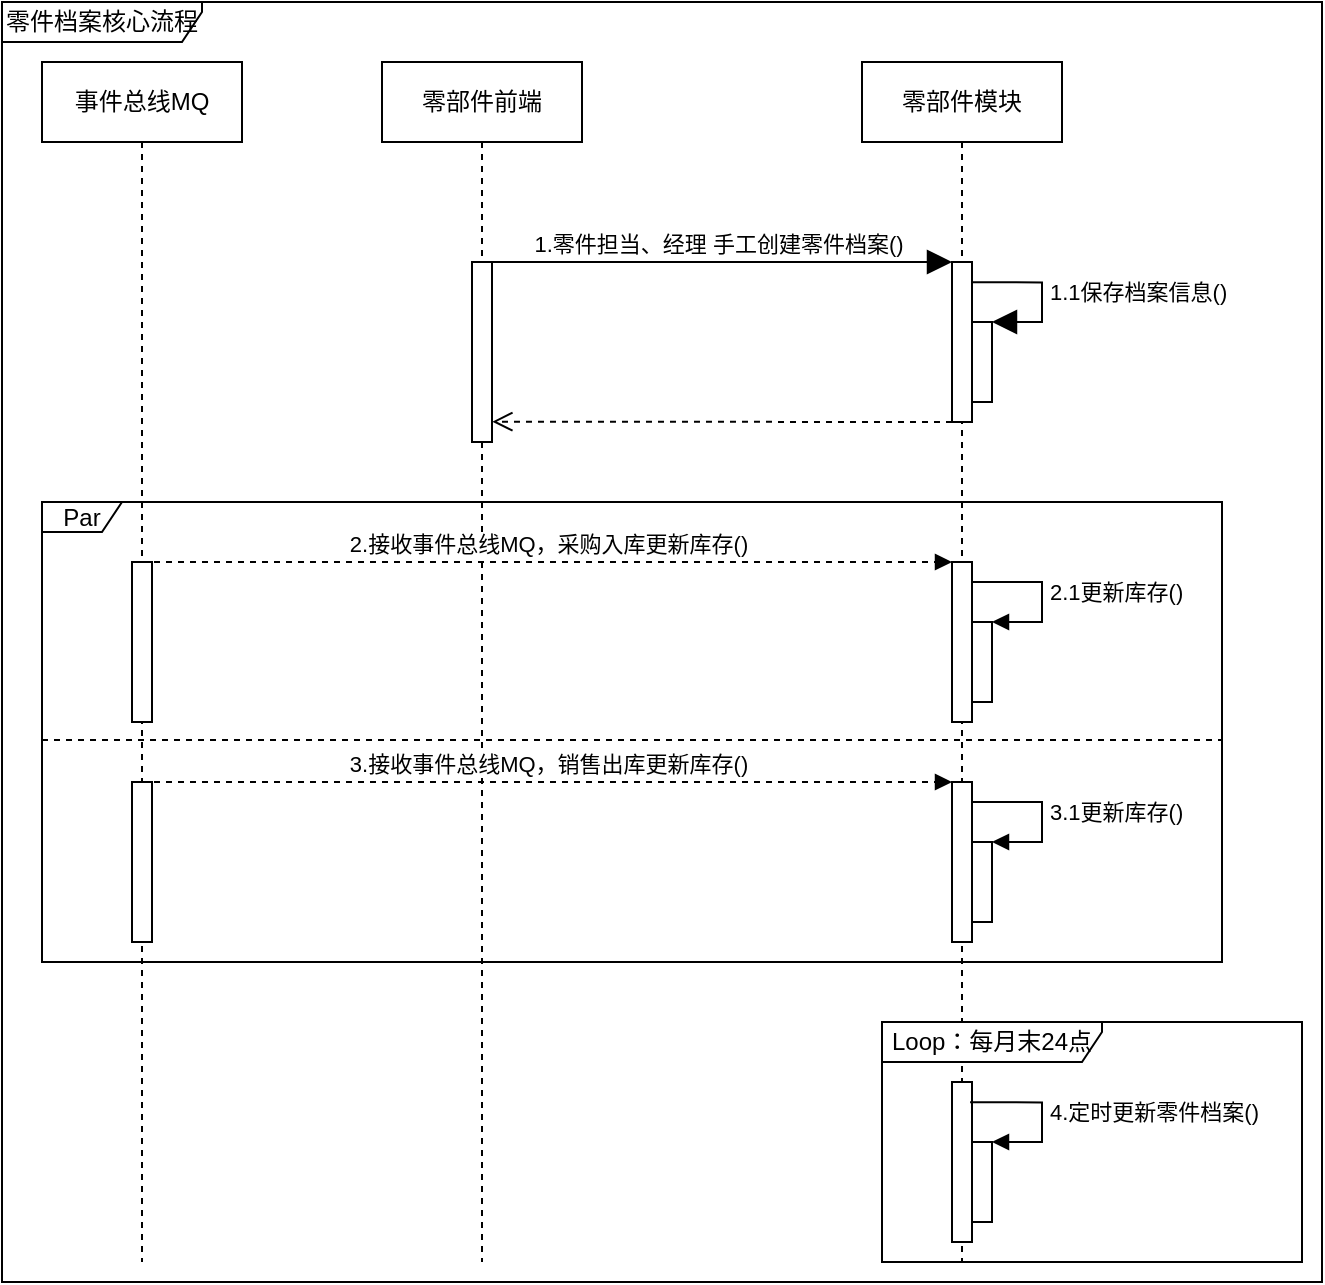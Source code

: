 <mxfile version="16.5.3" type="github" pages="6">
  <diagram id="lNsWtbDS4W3nq3S98e4k" name="时序图">
    <mxGraphModel dx="1806" dy="955" grid="1" gridSize="10" guides="1" tooltips="1" connect="1" arrows="1" fold="1" page="1" pageScale="1" pageWidth="827" pageHeight="1169" math="0" shadow="0">
      <root>
        <mxCell id="0" />
        <mxCell id="1" parent="0" />
        <mxCell id="JzbQq2mm33j0v5oRrmCY-1" value="零部件前端" style="shape=umlLifeline;perimeter=lifelinePerimeter;whiteSpace=wrap;html=1;container=1;collapsible=0;recursiveResize=0;outlineConnect=0;fillColor=#FFFFFF;" parent="1" vertex="1">
          <mxGeometry x="200" y="160" width="100" height="600" as="geometry" />
        </mxCell>
        <mxCell id="JzbQq2mm33j0v5oRrmCY-2" value="零部件模块" style="shape=umlLifeline;perimeter=lifelinePerimeter;whiteSpace=wrap;html=1;container=1;collapsible=0;recursiveResize=0;outlineConnect=0;fillColor=#FFFFFF;" parent="1" vertex="1">
          <mxGeometry x="440" y="160" width="100" height="600" as="geometry" />
        </mxCell>
        <mxCell id="3HUosEOKUJIBVcVZZFC8-4" value="" style="html=1;points=[];perimeter=orthogonalPerimeter;fillColor=#FFFFFF;" parent="JzbQq2mm33j0v5oRrmCY-2" vertex="1">
          <mxGeometry x="45" y="250" width="10" height="80" as="geometry" />
        </mxCell>
        <mxCell id="3HUosEOKUJIBVcVZZFC8-7" value="" style="html=1;points=[];perimeter=orthogonalPerimeter;fillColor=#FFFFFF;" parent="JzbQq2mm33j0v5oRrmCY-2" vertex="1">
          <mxGeometry x="55" y="280" width="10" height="40" as="geometry" />
        </mxCell>
        <mxCell id="3HUosEOKUJIBVcVZZFC8-8" value="2.1更新库存()" style="edgeStyle=orthogonalEdgeStyle;html=1;align=left;spacingLeft=2;endArrow=block;rounded=0;entryX=1;entryY=0;exitX=1.029;exitY=0.125;exitDx=0;exitDy=0;exitPerimeter=0;" parent="JzbQq2mm33j0v5oRrmCY-2" source="3HUosEOKUJIBVcVZZFC8-4" target="3HUosEOKUJIBVcVZZFC8-7" edge="1">
          <mxGeometry relative="1" as="geometry">
            <mxPoint x="60" y="260" as="sourcePoint" />
            <Array as="points">
              <mxPoint x="90" y="260" />
              <mxPoint x="90" y="280" />
            </Array>
          </mxGeometry>
        </mxCell>
        <mxCell id="3HUosEOKUJIBVcVZZFC8-14" value="" style="html=1;points=[];perimeter=orthogonalPerimeter;fillColor=#FFFFFF;" parent="JzbQq2mm33j0v5oRrmCY-2" vertex="1">
          <mxGeometry x="45" y="510" width="10" height="80" as="geometry" />
        </mxCell>
        <mxCell id="3HUosEOKUJIBVcVZZFC8-15" value="" style="html=1;points=[];perimeter=orthogonalPerimeter;fillColor=#FFFFFF;" parent="JzbQq2mm33j0v5oRrmCY-2" vertex="1">
          <mxGeometry x="55" y="540" width="10" height="40" as="geometry" />
        </mxCell>
        <mxCell id="3HUosEOKUJIBVcVZZFC8-16" value="4.定时更新零件档案()" style="edgeStyle=orthogonalEdgeStyle;html=1;align=left;spacingLeft=2;endArrow=block;rounded=0;entryX=1;entryY=0;exitX=0.904;exitY=0.127;exitDx=0;exitDy=0;exitPerimeter=0;" parent="JzbQq2mm33j0v5oRrmCY-2" source="3HUosEOKUJIBVcVZZFC8-14" target="3HUosEOKUJIBVcVZZFC8-15" edge="1">
          <mxGeometry relative="1" as="geometry">
            <mxPoint x="60" y="520" as="sourcePoint" />
            <Array as="points">
              <mxPoint x="90" y="520" />
              <mxPoint x="90" y="540" />
            </Array>
          </mxGeometry>
        </mxCell>
        <mxCell id="Kxamir6cGaUyaSLpq8aT-2" value="" style="html=1;points=[];perimeter=orthogonalPerimeter;fillColor=#FFFFFF;" parent="1" vertex="1">
          <mxGeometry x="245" y="260" width="10" height="90" as="geometry" />
        </mxCell>
        <mxCell id="Kxamir6cGaUyaSLpq8aT-3" value="" style="html=1;points=[];perimeter=orthogonalPerimeter;fillColor=#FFFFFF;" parent="1" vertex="1">
          <mxGeometry x="485" y="260" width="10" height="80" as="geometry" />
        </mxCell>
        <mxCell id="Kxamir6cGaUyaSLpq8aT-4" value="" style="html=1;points=[];perimeter=orthogonalPerimeter;fillColor=#FFFFFF;" parent="1" vertex="1">
          <mxGeometry x="495" y="290" width="10" height="40" as="geometry" />
        </mxCell>
        <mxCell id="Kxamir6cGaUyaSLpq8aT-5" value="1.1保存档案信息()" style="edgeStyle=orthogonalEdgeStyle;html=1;align=left;spacingLeft=2;endArrow=block;rounded=0;entryX=1;entryY=0;endSize=10;exitX=1.015;exitY=0.127;exitDx=0;exitDy=0;exitPerimeter=0;" parent="1" source="Kxamir6cGaUyaSLpq8aT-3" target="Kxamir6cGaUyaSLpq8aT-4" edge="1">
          <mxGeometry relative="1" as="geometry">
            <mxPoint x="60" y="110" as="sourcePoint" />
            <Array as="points">
              <mxPoint x="530" y="270" />
              <mxPoint x="530" y="290" />
            </Array>
          </mxGeometry>
        </mxCell>
        <mxCell id="Kxamir6cGaUyaSLpq8aT-6" value="1.零件担当、经理 手工创建零件档案()" style="html=1;verticalAlign=bottom;endArrow=block;entryX=0;entryY=0;rounded=0;endSize=10;" parent="1" target="Kxamir6cGaUyaSLpq8aT-3" edge="1">
          <mxGeometry relative="1" as="geometry">
            <mxPoint x="250" y="260" as="sourcePoint" />
          </mxGeometry>
        </mxCell>
        <mxCell id="Kxamir6cGaUyaSLpq8aT-7" value="" style="html=1;verticalAlign=bottom;endArrow=open;dashed=1;endSize=8;exitX=0;exitY=0.95;rounded=0;entryX=1.017;entryY=0.948;entryDx=0;entryDy=0;entryPerimeter=0;" parent="1" edge="1">
          <mxGeometry relative="1" as="geometry">
            <mxPoint x="255.17" y="339.84" as="targetPoint" />
            <mxPoint x="485" y="340" as="sourcePoint" />
          </mxGeometry>
        </mxCell>
        <mxCell id="Kxamir6cGaUyaSLpq8aT-8" value="Par" style="shape=umlFrame;whiteSpace=wrap;html=1;fillColor=#FFFFFF;width=40;height=15;" parent="1" vertex="1">
          <mxGeometry x="30" y="380" width="590" height="230" as="geometry" />
        </mxCell>
        <mxCell id="3HUosEOKUJIBVcVZZFC8-2" value="事件总线MQ" style="shape=umlLifeline;perimeter=lifelinePerimeter;whiteSpace=wrap;html=1;container=1;collapsible=0;recursiveResize=0;outlineConnect=0;fillColor=#FFFFFF;" parent="1" vertex="1">
          <mxGeometry x="30" y="160" width="100" height="600" as="geometry" />
        </mxCell>
        <mxCell id="3HUosEOKUJIBVcVZZFC8-3" value="" style="html=1;points=[];perimeter=orthogonalPerimeter;fillColor=#FFFFFF;" parent="3HUosEOKUJIBVcVZZFC8-2" vertex="1">
          <mxGeometry x="45" y="250" width="10" height="80" as="geometry" />
        </mxCell>
        <mxCell id="3HUosEOKUJIBVcVZZFC8-5" value="2.接收事件总线MQ，采购入库更新库存()" style="html=1;verticalAlign=bottom;endArrow=block;entryX=0;entryY=0;rounded=0;dashed=1;" parent="1" target="3HUosEOKUJIBVcVZZFC8-4" edge="1">
          <mxGeometry relative="1" as="geometry">
            <mxPoint x="80" y="410" as="sourcePoint" />
          </mxGeometry>
        </mxCell>
        <mxCell id="3HUosEOKUJIBVcVZZFC8-9" value="" style="html=1;points=[];perimeter=orthogonalPerimeter;fillColor=#FFFFFF;" parent="1" vertex="1">
          <mxGeometry x="485" y="520" width="10" height="80" as="geometry" />
        </mxCell>
        <mxCell id="3HUosEOKUJIBVcVZZFC8-10" value="" style="html=1;points=[];perimeter=orthogonalPerimeter;fillColor=#FFFFFF;" parent="1" vertex="1">
          <mxGeometry x="495" y="550" width="10" height="40" as="geometry" />
        </mxCell>
        <mxCell id="3HUosEOKUJIBVcVZZFC8-11" value="3.1更新库存()" style="edgeStyle=orthogonalEdgeStyle;html=1;align=left;spacingLeft=2;endArrow=block;rounded=0;entryX=1;entryY=0;exitX=1.029;exitY=0.125;exitDx=0;exitDy=0;exitPerimeter=0;" parent="1" source="3HUosEOKUJIBVcVZZFC8-9" target="3HUosEOKUJIBVcVZZFC8-10" edge="1">
          <mxGeometry relative="1" as="geometry">
            <mxPoint x="60" y="370" as="sourcePoint" />
            <Array as="points">
              <mxPoint x="530" y="530" />
              <mxPoint x="530" y="550" />
            </Array>
          </mxGeometry>
        </mxCell>
        <mxCell id="3HUosEOKUJIBVcVZZFC8-12" value="" style="html=1;points=[];perimeter=orthogonalPerimeter;fillColor=#FFFFFF;" parent="1" vertex="1">
          <mxGeometry x="75" y="520" width="10" height="80" as="geometry" />
        </mxCell>
        <mxCell id="3HUosEOKUJIBVcVZZFC8-13" value="3.接收事件总线MQ，销售出库更新库存()" style="html=1;verticalAlign=bottom;endArrow=block;entryX=0;entryY=0;rounded=0;dashed=1;" parent="1" target="3HUosEOKUJIBVcVZZFC8-9" edge="1">
          <mxGeometry relative="1" as="geometry">
            <mxPoint x="80" y="520" as="sourcePoint" />
          </mxGeometry>
        </mxCell>
        <mxCell id="3HUosEOKUJIBVcVZZFC8-17" value="Loop：每月末24点" style="shape=umlFrame;whiteSpace=wrap;html=1;fillColor=#FFFFFF;width=110;height=20;" parent="1" vertex="1">
          <mxGeometry x="450" y="640" width="210" height="120" as="geometry" />
        </mxCell>
        <mxCell id="hz9IbGAhIYEQO6l7t5m6-1" value="" style="line;strokeWidth=1;fillColor=none;align=left;verticalAlign=middle;spacingTop=-1;spacingLeft=3;spacingRight=3;rotatable=0;labelPosition=right;points=[];portConstraint=eastwest;dashed=1;" parent="1" vertex="1">
          <mxGeometry x="30" y="495" width="590" height="8" as="geometry" />
        </mxCell>
        <mxCell id="NVwB-W4H56bWNQFAKzEw-1" value="零件档案核心流程" style="shape=umlFrame;whiteSpace=wrap;html=1;width=100;height=20;" parent="1" vertex="1">
          <mxGeometry x="10" y="130" width="660" height="640" as="geometry" />
        </mxCell>
      </root>
    </mxGraphModel>
  </diagram>
  <diagram id="8zh-h9Z2tof5ClCRBATN" name="创建-行为图">
    <mxGraphModel dx="1032" dy="546" grid="1" gridSize="10" guides="1" tooltips="1" connect="1" arrows="1" fold="1" page="1" pageScale="1" pageWidth="827" pageHeight="1169" math="0" shadow="0">
      <root>
        <mxCell id="YmrrJd9TlxPIf48FfeS8-0" />
        <mxCell id="YmrrJd9TlxPIf48FfeS8-1" parent="YmrrJd9TlxPIf48FfeS8-0" />
        <mxCell id="JcWs-fYai21qoD7B6LRc-0" value="零部件前端" style="shape=umlLifeline;perimeter=lifelinePerimeter;whiteSpace=wrap;html=1;container=1;collapsible=0;recursiveResize=0;outlineConnect=0;fillColor=#FFFFFF;" parent="YmrrJd9TlxPIf48FfeS8-1" vertex="1">
          <mxGeometry x="200" y="160" width="100" height="360" as="geometry" />
        </mxCell>
        <mxCell id="JcWs-fYai21qoD7B6LRc-2" value="接口-BFF服务" style="shape=umlLifeline;perimeter=lifelinePerimeter;whiteSpace=wrap;html=1;container=1;collapsible=0;recursiveResize=0;outlineConnect=0;fillColor=#FFFFFF;" parent="YmrrJd9TlxPIf48FfeS8-1" vertex="1">
          <mxGeometry x="390" y="160" width="100" height="360" as="geometry" />
        </mxCell>
        <mxCell id="JcWs-fYai21qoD7B6LRc-99" value="领域层-库存管理原子服务" style="shape=umlLifeline;perimeter=lifelinePerimeter;whiteSpace=wrap;html=1;container=1;collapsible=0;recursiveResize=0;outlineConnect=0;fillColor=#FFFFFF;" parent="YmrrJd9TlxPIf48FfeS8-1" vertex="1">
          <mxGeometry x="730" y="160" width="100" height="360" as="geometry" />
        </mxCell>
        <mxCell id="JcWs-fYai21qoD7B6LRc-100" value="应用层-零部件聚合服务" style="shape=umlLifeline;perimeter=lifelinePerimeter;whiteSpace=wrap;html=1;container=1;collapsible=0;recursiveResize=0;outlineConnect=0;fillColor=#FFFFFF;" parent="YmrrJd9TlxPIf48FfeS8-1" vertex="1">
          <mxGeometry x="560" y="160" width="100" height="360" as="geometry" />
        </mxCell>
        <mxCell id="dJslFrM7V2pfln8Kt-XX-16" value="" style="html=1;points=[];perimeter=orthogonalPerimeter;fillColor=#FFFFFF;" parent="YmrrJd9TlxPIf48FfeS8-1" vertex="1">
          <mxGeometry x="245" y="260" width="10" height="240" as="geometry" />
        </mxCell>
        <mxCell id="dJslFrM7V2pfln8Kt-XX-17" value="" style="html=1;points=[];perimeter=orthogonalPerimeter;fillColor=#FFFFFF;" parent="YmrrJd9TlxPIf48FfeS8-1" vertex="1">
          <mxGeometry x="435" y="260" width="10" height="230" as="geometry" />
        </mxCell>
        <mxCell id="dJslFrM7V2pfln8Kt-XX-18" value="" style="html=1;verticalAlign=bottom;endArrow=open;dashed=1;endSize=8;exitX=0;exitY=0.95;rounded=0;" parent="YmrrJd9TlxPIf48FfeS8-1" target="dJslFrM7V2pfln8Kt-XX-16" edge="1">
          <mxGeometry relative="1" as="geometry">
            <mxPoint x="-15" y="330" as="targetPoint" />
            <mxPoint x="445" y="490" as="sourcePoint" />
          </mxGeometry>
        </mxCell>
        <mxCell id="dJslFrM7V2pfln8Kt-XX-19" value="" style="html=1;points=[];perimeter=orthogonalPerimeter;fillColor=#FFFFFF;" parent="YmrrJd9TlxPIf48FfeS8-1" vertex="1">
          <mxGeometry x="775" y="382" width="10" height="80" as="geometry" />
        </mxCell>
        <mxCell id="dJslFrM7V2pfln8Kt-XX-20" value="" style="html=1;points=[];perimeter=orthogonalPerimeter;fillColor=#FFFFFF;" parent="YmrrJd9TlxPIf48FfeS8-1" vertex="1">
          <mxGeometry x="785" y="412" width="10" height="40" as="geometry" />
        </mxCell>
        <mxCell id="dJslFrM7V2pfln8Kt-XX-21" value="1.2.1.1新增零件档案()&lt;br&gt;持久化" style="edgeStyle=orthogonalEdgeStyle;html=1;align=left;spacingLeft=2;endArrow=block;rounded=0;entryX=1;entryY=0;endSize=10;exitX=0.987;exitY=0.125;exitDx=0;exitDy=0;exitPerimeter=0;" parent="YmrrJd9TlxPIf48FfeS8-1" source="dJslFrM7V2pfln8Kt-XX-19" target="dJslFrM7V2pfln8Kt-XX-20" edge="1">
          <mxGeometry relative="1" as="geometry">
            <mxPoint x="60" y="232" as="sourcePoint" />
            <Array as="points">
              <mxPoint x="820" y="392" />
              <mxPoint x="820" y="412" />
            </Array>
          </mxGeometry>
        </mxCell>
        <mxCell id="dJslFrM7V2pfln8Kt-XX-22" value="" style="html=1;points=[];perimeter=orthogonalPerimeter;fillColor=#FFFFFF;" parent="YmrrJd9TlxPIf48FfeS8-1" vertex="1">
          <mxGeometry x="605" y="370" width="10" height="110" as="geometry" />
        </mxCell>
        <mxCell id="dJslFrM7V2pfln8Kt-XX-23" value="1.2调用库存管理聚合&lt;br&gt;创建零件档案()" style="html=1;verticalAlign=bottom;endArrow=block;rounded=0;endSize=10;exitX=1.046;exitY=0.087;exitDx=0;exitDy=0;exitPerimeter=0;" parent="YmrrJd9TlxPIf48FfeS8-1" edge="1">
          <mxGeometry relative="1" as="geometry">
            <mxPoint x="445.46" y="370.01" as="sourcePoint" />
            <mxPoint x="605" y="370" as="targetPoint" />
          </mxGeometry>
        </mxCell>
        <mxCell id="dJslFrM7V2pfln8Kt-XX-24" value="" style="html=1;points=[];perimeter=orthogonalPerimeter;fillColor=#FFFFFF;" parent="YmrrJd9TlxPIf48FfeS8-1" vertex="1">
          <mxGeometry x="445" y="293" width="10" height="40" as="geometry" />
        </mxCell>
        <mxCell id="dJslFrM7V2pfln8Kt-XX-25" value="1.1参数合规性校验()" style="edgeStyle=orthogonalEdgeStyle;html=1;align=left;spacingLeft=2;endArrow=block;rounded=0;entryX=1;entryY=0;endSize=10;exitX=1.041;exitY=0.1;exitDx=0;exitDy=0;exitPerimeter=0;" parent="YmrrJd9TlxPIf48FfeS8-1" target="dJslFrM7V2pfln8Kt-XX-24" edge="1">
          <mxGeometry relative="1" as="geometry">
            <mxPoint x="445.41" y="273" as="sourcePoint" />
            <Array as="points">
              <mxPoint x="480" y="273" />
              <mxPoint x="480" y="293" />
            </Array>
          </mxGeometry>
        </mxCell>
        <mxCell id="dJslFrM7V2pfln8Kt-XX-26" value="1.创建零件档案()" style="html=1;verticalAlign=bottom;endArrow=block;rounded=0;endSize=10;" parent="YmrrJd9TlxPIf48FfeS8-1" edge="1">
          <mxGeometry relative="1" as="geometry">
            <mxPoint x="255.1" y="260" as="sourcePoint" />
            <mxPoint x="435" y="260" as="targetPoint" />
          </mxGeometry>
        </mxCell>
        <mxCell id="dJslFrM7V2pfln8Kt-XX-27" value="1.2.1调用库存管理原子服务&lt;br&gt;创建零件档案()" style="html=1;verticalAlign=bottom;endArrow=block;entryX=0;entryY=0;rounded=0;endSize=10;" parent="YmrrJd9TlxPIf48FfeS8-1" target="dJslFrM7V2pfln8Kt-XX-19" edge="1">
          <mxGeometry relative="1" as="geometry">
            <mxPoint x="615" y="382" as="sourcePoint" />
          </mxGeometry>
        </mxCell>
        <mxCell id="dJslFrM7V2pfln8Kt-XX-28" value="" style="html=1;verticalAlign=bottom;endArrow=open;dashed=1;endSize=8;exitX=0;exitY=0.95;rounded=0;" parent="YmrrJd9TlxPIf48FfeS8-1" edge="1">
          <mxGeometry relative="1" as="geometry">
            <mxPoint x="615" y="462" as="targetPoint" />
            <mxPoint x="775" y="462" as="sourcePoint" />
          </mxGeometry>
        </mxCell>
        <mxCell id="dJslFrM7V2pfln8Kt-XX-29" value="" style="html=1;verticalAlign=bottom;endArrow=open;dashed=1;endSize=8;exitX=0;exitY=0.95;rounded=0;" parent="YmrrJd9TlxPIf48FfeS8-1" edge="1">
          <mxGeometry relative="1" as="geometry">
            <mxPoint x="445" y="480" as="targetPoint" />
            <mxPoint x="605" y="480" as="sourcePoint" />
          </mxGeometry>
        </mxCell>
        <mxCell id="HNRcTF8GzKGggkcZLbAX-0" value="创建零件档案-行为" style="shape=umlFrame;whiteSpace=wrap;html=1;width=110;height=20;" vertex="1" parent="YmrrJd9TlxPIf48FfeS8-1">
          <mxGeometry x="180" y="130" width="770" height="390" as="geometry" />
        </mxCell>
      </root>
    </mxGraphModel>
  </diagram>
  <diagram id="O318636WWvHr_xf7nubb" name="更新库存-行为">
    <mxGraphModel dx="1246" dy="659" grid="1" gridSize="10" guides="1" tooltips="1" connect="1" arrows="1" fold="1" page="1" pageScale="1" pageWidth="827" pageHeight="1169" math="0" shadow="0">
      <root>
        <mxCell id="jQHzYyg98gtsrOXya8PH-0" />
        <mxCell id="jQHzYyg98gtsrOXya8PH-1" parent="jQHzYyg98gtsrOXya8PH-0" />
        <mxCell id="ro7JJnYaT4u80gMX1QE2-0" value="零部件前端" style="shape=umlLifeline;perimeter=lifelinePerimeter;whiteSpace=wrap;html=1;container=1;collapsible=0;recursiveResize=0;outlineConnect=0;fillColor=#FFFFFF;" parent="jQHzYyg98gtsrOXya8PH-1" vertex="1">
          <mxGeometry x="280" y="160" width="100" height="590" as="geometry" />
        </mxCell>
        <mxCell id="ro7JJnYaT4u80gMX1QE2-2" value="接口-BFF服务" style="shape=umlLifeline;perimeter=lifelinePerimeter;whiteSpace=wrap;html=1;container=1;collapsible=0;recursiveResize=0;outlineConnect=0;fillColor=#FFFFFF;" parent="jQHzYyg98gtsrOXya8PH-1" vertex="1">
          <mxGeometry x="414" y="160" width="100" height="590" as="geometry" />
        </mxCell>
        <mxCell id="ro7JJnYaT4u80gMX1QE2-6" value="领域层-库存管理原子服务" style="shape=umlLifeline;perimeter=lifelinePerimeter;whiteSpace=wrap;html=1;container=1;collapsible=0;recursiveResize=0;outlineConnect=0;fillColor=#FFFFFF;" parent="jQHzYyg98gtsrOXya8PH-1" vertex="1">
          <mxGeometry x="730" y="160" width="100" height="590" as="geometry" />
        </mxCell>
        <mxCell id="zhBlBkFvqONLSYn4LtM5-8" value="" style="html=1;verticalAlign=bottom;endArrow=open;dashed=1;endSize=8;rounded=0;fontColor=#1A1A1A;" parent="ro7JJnYaT4u80gMX1QE2-6" target="n9qlJbwYI034_qC2gCOh-2" edge="1">
          <mxGeometry relative="1" as="geometry">
            <mxPoint x="55" y="280" as="sourcePoint" />
            <mxPoint x="-25" y="280" as="targetPoint" />
          </mxGeometry>
        </mxCell>
        <mxCell id="ro7JJnYaT4u80gMX1QE2-10" value="应用层-零部件聚合服务" style="shape=umlLifeline;perimeter=lifelinePerimeter;whiteSpace=wrap;html=1;container=1;collapsible=0;recursiveResize=0;outlineConnect=0;fillColor=#FFFFFF;" parent="jQHzYyg98gtsrOXya8PH-1" vertex="1">
          <mxGeometry x="560" y="160" width="100" height="590" as="geometry" />
        </mxCell>
        <mxCell id="n9qlJbwYI034_qC2gCOh-2" value="" style="html=1;points=[];perimeter=orthogonalPerimeter;fontColor=#1A1A1A;fillColor=#FFFFFF;" parent="ro7JJnYaT4u80gMX1QE2-10" vertex="1">
          <mxGeometry x="45" y="90" width="10" height="210" as="geometry" />
        </mxCell>
        <mxCell id="n9qlJbwYI034_qC2gCOh-0" value="事件总线MQ" style="shape=umlLifeline;perimeter=lifelinePerimeter;whiteSpace=wrap;html=1;container=1;collapsible=0;recursiveResize=0;outlineConnect=0;fontColor=#1A1A1A;fillColor=#FFFFFF;" parent="jQHzYyg98gtsrOXya8PH-1" vertex="1">
          <mxGeometry x="140" y="160" width="100" height="590" as="geometry" />
        </mxCell>
        <mxCell id="n9qlJbwYI034_qC2gCOh-1" value="" style="html=1;points=[];perimeter=orthogonalPerimeter;fontColor=#1A1A1A;fillColor=#FFFFFF;" parent="n9qlJbwYI034_qC2gCOh-0" vertex="1">
          <mxGeometry x="45" y="90" width="10" height="80" as="geometry" />
        </mxCell>
        <mxCell id="n9qlJbwYI034_qC2gCOh-3" value="1.事件通知：内/外销单.零件出库()" style="html=1;verticalAlign=bottom;endArrow=block;entryX=0;entryY=0;rounded=0;fontColor=#1A1A1A;" parent="jQHzYyg98gtsrOXya8PH-1" source="n9qlJbwYI034_qC2gCOh-0" target="n9qlJbwYI034_qC2gCOh-2" edge="1">
          <mxGeometry relative="1" as="geometry">
            <mxPoint x="90" y="250" as="sourcePoint" />
          </mxGeometry>
        </mxCell>
        <mxCell id="zhBlBkFvqONLSYn4LtM5-2" value="" style="html=1;points=[];perimeter=orthogonalPerimeter;fontColor=#1A1A1A;fillColor=#FFFFFF;" parent="jQHzYyg98gtsrOXya8PH-1" vertex="1">
          <mxGeometry x="775" y="360" width="10" height="80" as="geometry" />
        </mxCell>
        <mxCell id="zhBlBkFvqONLSYn4LtM5-3" value="" style="html=1;points=[];perimeter=orthogonalPerimeter;fontColor=#1A1A1A;fillColor=#FFFFFF;" parent="jQHzYyg98gtsrOXya8PH-1" vertex="1">
          <mxGeometry x="785" y="390" width="10" height="40" as="geometry" />
        </mxCell>
        <mxCell id="zhBlBkFvqONLSYn4LtM5-4" value="1.2.1更新库存数()&lt;br&gt;持久化" style="edgeStyle=orthogonalEdgeStyle;html=1;align=left;spacingLeft=2;endArrow=block;rounded=0;entryX=1;entryY=0;fontColor=#1A1A1A;exitX=0.982;exitY=0.123;exitDx=0;exitDy=0;exitPerimeter=0;" parent="jQHzYyg98gtsrOXya8PH-1" source="zhBlBkFvqONLSYn4LtM5-2" target="zhBlBkFvqONLSYn4LtM5-3" edge="1">
          <mxGeometry relative="1" as="geometry">
            <mxPoint x="230" y="210" as="sourcePoint" />
            <Array as="points">
              <mxPoint x="820" y="370" />
              <mxPoint x="820" y="390" />
            </Array>
          </mxGeometry>
        </mxCell>
        <mxCell id="zhBlBkFvqONLSYn4LtM5-5" value="1.2调用库存管理原子服务()&lt;br&gt;更新零件档案.库存数" style="html=1;verticalAlign=bottom;endArrow=block;rounded=0;fontColor=#1A1A1A;" parent="jQHzYyg98gtsrOXya8PH-1" edge="1">
          <mxGeometry width="80" relative="1" as="geometry">
            <mxPoint x="615" y="360" as="sourcePoint" />
            <mxPoint x="779.5" y="360" as="targetPoint" />
          </mxGeometry>
        </mxCell>
        <mxCell id="zhBlBkFvqONLSYn4LtM5-6" value="" style="html=1;points=[];perimeter=orthogonalPerimeter;fontColor=#1A1A1A;fillColor=#FFFFFF;" parent="jQHzYyg98gtsrOXya8PH-1" vertex="1">
          <mxGeometry x="615" y="290" width="10" height="40" as="geometry" />
        </mxCell>
        <mxCell id="zhBlBkFvqONLSYn4LtM5-7" value="1.1参数合规性校验()" style="edgeStyle=orthogonalEdgeStyle;html=1;align=left;spacingLeft=2;endArrow=block;rounded=0;entryX=1;entryY=0;fontColor=#1A1A1A;exitX=0.982;exitY=0.123;exitDx=0;exitDy=0;exitPerimeter=0;" parent="jQHzYyg98gtsrOXya8PH-1" target="zhBlBkFvqONLSYn4LtM5-6" edge="1">
          <mxGeometry relative="1" as="geometry">
            <mxPoint x="614.82" y="269.84" as="sourcePoint" />
            <Array as="points">
              <mxPoint x="650" y="270" />
              <mxPoint x="650" y="290" />
            </Array>
          </mxGeometry>
        </mxCell>
        <mxCell id="8JyDRdHLk2CtLAmAHiw4-0" value="Par" style="shape=umlFrame;whiteSpace=wrap;html=1;width=40;height=20;" parent="jQHzYyg98gtsrOXya8PH-1" vertex="1">
          <mxGeometry x="150" y="215" width="770" height="530" as="geometry" />
        </mxCell>
        <mxCell id="-y7MXpfB_4XQstnb4q79-0" value="更新零件档案库存-行为" style="shape=umlFrame;whiteSpace=wrap;html=1;width=130;height=20;" parent="jQHzYyg98gtsrOXya8PH-1" vertex="1">
          <mxGeometry x="130" y="131" width="800" height="620" as="geometry" />
        </mxCell>
        <mxCell id="pwzHyTKWb32jlrXbYN6A-0" value="" style="html=1;verticalAlign=bottom;endArrow=open;dashed=1;endSize=8;rounded=0;fontColor=#1A1A1A;" edge="1" parent="jQHzYyg98gtsrOXya8PH-1" target="pwzHyTKWb32jlrXbYN6A-1">
          <mxGeometry relative="1" as="geometry">
            <mxPoint x="785.0" y="690" as="sourcePoint" />
            <mxPoint x="-25" y="530" as="targetPoint" />
          </mxGeometry>
        </mxCell>
        <mxCell id="pwzHyTKWb32jlrXbYN6A-1" value="" style="html=1;points=[];perimeter=orthogonalPerimeter;fontColor=#1A1A1A;fillColor=#FFFFFF;" vertex="1" parent="jQHzYyg98gtsrOXya8PH-1">
          <mxGeometry x="605" y="500" width="10" height="210" as="geometry" />
        </mxCell>
        <mxCell id="pwzHyTKWb32jlrXbYN6A-2" value="" style="html=1;points=[];perimeter=orthogonalPerimeter;fontColor=#1A1A1A;fillColor=#FFFFFF;" vertex="1" parent="jQHzYyg98gtsrOXya8PH-1">
          <mxGeometry x="185" y="500" width="10" height="80" as="geometry" />
        </mxCell>
        <mxCell id="pwzHyTKWb32jlrXbYN6A-3" value="1.事件通知：采购单.零件入库()" style="html=1;verticalAlign=bottom;endArrow=block;entryX=0;entryY=0;rounded=0;fontColor=#1A1A1A;" edge="1" parent="jQHzYyg98gtsrOXya8PH-1" target="pwzHyTKWb32jlrXbYN6A-1">
          <mxGeometry relative="1" as="geometry">
            <mxPoint x="189.81" y="500.0" as="sourcePoint" />
          </mxGeometry>
        </mxCell>
        <mxCell id="pwzHyTKWb32jlrXbYN6A-4" value="" style="html=1;points=[];perimeter=orthogonalPerimeter;fontColor=#1A1A1A;fillColor=#FFFFFF;" vertex="1" parent="jQHzYyg98gtsrOXya8PH-1">
          <mxGeometry x="775" y="610" width="10" height="80" as="geometry" />
        </mxCell>
        <mxCell id="pwzHyTKWb32jlrXbYN6A-5" value="" style="html=1;points=[];perimeter=orthogonalPerimeter;fontColor=#1A1A1A;fillColor=#FFFFFF;" vertex="1" parent="jQHzYyg98gtsrOXya8PH-1">
          <mxGeometry x="785" y="640" width="10" height="40" as="geometry" />
        </mxCell>
        <mxCell id="pwzHyTKWb32jlrXbYN6A-6" value="1.2.1更新库存数()&lt;br&gt;持久化" style="edgeStyle=orthogonalEdgeStyle;html=1;align=left;spacingLeft=2;endArrow=block;rounded=0;entryX=1;entryY=0;fontColor=#1A1A1A;exitX=0.982;exitY=0.123;exitDx=0;exitDy=0;exitPerimeter=0;" edge="1" parent="jQHzYyg98gtsrOXya8PH-1" source="pwzHyTKWb32jlrXbYN6A-4" target="pwzHyTKWb32jlrXbYN6A-5">
          <mxGeometry relative="1" as="geometry">
            <mxPoint x="230" y="460" as="sourcePoint" />
            <Array as="points">
              <mxPoint x="820" y="620" />
              <mxPoint x="820" y="640" />
            </Array>
          </mxGeometry>
        </mxCell>
        <mxCell id="pwzHyTKWb32jlrXbYN6A-7" value="1.2调用库存管理原子服务()&lt;br&gt;更新零件档案.库存数" style="html=1;verticalAlign=bottom;endArrow=block;rounded=0;fontColor=#1A1A1A;" edge="1" parent="jQHzYyg98gtsrOXya8PH-1">
          <mxGeometry width="80" relative="1" as="geometry">
            <mxPoint x="615" y="610.0" as="sourcePoint" />
            <mxPoint x="779.5" y="610.0" as="targetPoint" />
          </mxGeometry>
        </mxCell>
        <mxCell id="pwzHyTKWb32jlrXbYN6A-8" value="" style="html=1;points=[];perimeter=orthogonalPerimeter;fontColor=#1A1A1A;fillColor=#FFFFFF;" vertex="1" parent="jQHzYyg98gtsrOXya8PH-1">
          <mxGeometry x="615" y="540" width="10" height="40" as="geometry" />
        </mxCell>
        <mxCell id="pwzHyTKWb32jlrXbYN6A-9" value="1.1参数合规性校验()" style="edgeStyle=orthogonalEdgeStyle;html=1;align=left;spacingLeft=2;endArrow=block;rounded=0;entryX=1;entryY=0;fontColor=#1A1A1A;exitX=0.982;exitY=0.123;exitDx=0;exitDy=0;exitPerimeter=0;" edge="1" parent="jQHzYyg98gtsrOXya8PH-1" target="pwzHyTKWb32jlrXbYN6A-8">
          <mxGeometry relative="1" as="geometry">
            <mxPoint x="614.82" y="519.84" as="sourcePoint" />
            <Array as="points">
              <mxPoint x="650" y="520" />
              <mxPoint x="650" y="540" />
            </Array>
          </mxGeometry>
        </mxCell>
        <mxCell id="pwzHyTKWb32jlrXbYN6A-10" value="" style="line;strokeWidth=1;fillColor=none;align=left;verticalAlign=middle;spacingTop=-1;spacingLeft=3;spacingRight=3;rotatable=0;labelPosition=right;points=[];portConstraint=eastwest;dashed=1;" vertex="1" parent="jQHzYyg98gtsrOXya8PH-1">
          <mxGeometry x="150" y="470" width="770" height="8" as="geometry" />
        </mxCell>
      </root>
    </mxGraphModel>
  </diagram>
  <diagram id="jjC9U8Afl3Jzju1Z6SpJ" name="零件档案管理-事件图">
    <mxGraphModel dx="1806" dy="955" grid="1" gridSize="10" guides="1" tooltips="1" connect="1" arrows="1" fold="1" page="1" pageScale="1" pageWidth="827" pageHeight="1169" math="0" shadow="0">
      <root>
        <mxCell id="M2TjNYsMdghcYKyZ1zlm-0" />
        <mxCell id="M2TjNYsMdghcYKyZ1zlm-1" parent="M2TjNYsMdghcYKyZ1zlm-0" />
      </root>
    </mxGraphModel>
  </diagram>
  <diagram id="igpGU7EcX6H9urILakbd" name="聚合根">
    <mxGraphModel dx="1806" dy="955" grid="1" gridSize="10" guides="1" tooltips="1" connect="1" arrows="1" fold="1" page="1" pageScale="1" pageWidth="827" pageHeight="1169" math="0" shadow="0">
      <root>
        <mxCell id="gSFO_k2pgU8JHoRsKiNj-0" />
        <mxCell id="gSFO_k2pgU8JHoRsKiNj-1" parent="gSFO_k2pgU8JHoRsKiNj-0" />
        <mxCell id="gSFO_k2pgU8JHoRsKiNj-2" value="货位信息" style="shape=table;startSize=30;container=1;collapsible=1;childLayout=tableLayout;fixedRows=1;rowLines=0;fontStyle=1;align=center;resizeLast=1;fillColor=#ffcc99;strokeColor=#36393d;" parent="gSFO_k2pgU8JHoRsKiNj-1" vertex="1">
          <mxGeometry x="50" y="690" width="180" height="60" as="geometry" />
        </mxCell>
        <mxCell id="gSFO_k2pgU8JHoRsKiNj-3" value="" style="shape=tableRow;horizontal=0;startSize=0;swimlaneHead=0;swimlaneBody=0;fillColor=#ffcc99;collapsible=0;dropTarget=0;points=[[0,0.5],[1,0.5]];portConstraint=eastwest;top=0;left=0;right=0;bottom=1;strokeColor=#36393d;" parent="gSFO_k2pgU8JHoRsKiNj-2" vertex="1">
          <mxGeometry y="30" width="180" height="30" as="geometry" />
        </mxCell>
        <mxCell id="gSFO_k2pgU8JHoRsKiNj-4" value="PK" style="shape=partialRectangle;connectable=0;fillColor=#ffcc99;top=0;left=0;bottom=0;right=0;fontStyle=1;overflow=hidden;strokeColor=#36393d;" parent="gSFO_k2pgU8JHoRsKiNj-3" vertex="1">
          <mxGeometry width="30" height="30" as="geometry">
            <mxRectangle width="30" height="30" as="alternateBounds" />
          </mxGeometry>
        </mxCell>
        <mxCell id="gSFO_k2pgU8JHoRsKiNj-5" value="id" style="shape=partialRectangle;connectable=0;fillColor=#ffcc99;top=0;left=0;bottom=0;right=0;align=left;spacingLeft=6;fontStyle=1;overflow=hidden;strokeColor=#36393d;" parent="gSFO_k2pgU8JHoRsKiNj-3" vertex="1">
          <mxGeometry x="30" width="150" height="30" as="geometry">
            <mxRectangle width="150" height="30" as="alternateBounds" />
          </mxGeometry>
        </mxCell>
        <mxCell id="gSFO_k2pgU8JHoRsKiNj-28" value="零件档案" style="shape=table;startSize=30;container=1;collapsible=1;childLayout=tableLayout;fixedRows=1;rowLines=0;fontStyle=1;align=center;resizeLast=1;fillColor=#CFC86B;" parent="gSFO_k2pgU8JHoRsKiNj-1" vertex="1">
          <mxGeometry x="360" y="320" width="180" height="480" as="geometry" />
        </mxCell>
        <mxCell id="gSFO_k2pgU8JHoRsKiNj-29" value="" style="shape=tableRow;horizontal=0;startSize=0;swimlaneHead=0;swimlaneBody=0;fillColor=#CFC86B;collapsible=0;dropTarget=0;points=[[0,0.5],[1,0.5]];portConstraint=eastwest;top=0;left=0;right=0;bottom=1;" parent="gSFO_k2pgU8JHoRsKiNj-28" vertex="1">
          <mxGeometry y="30" width="180" height="30" as="geometry" />
        </mxCell>
        <mxCell id="gSFO_k2pgU8JHoRsKiNj-30" value="PK" style="shape=partialRectangle;connectable=0;fillColor=#CFC86B;top=0;left=0;bottom=0;right=0;fontStyle=1;overflow=hidden;" parent="gSFO_k2pgU8JHoRsKiNj-29" vertex="1">
          <mxGeometry width="30" height="30" as="geometry">
            <mxRectangle width="30" height="30" as="alternateBounds" />
          </mxGeometry>
        </mxCell>
        <mxCell id="gSFO_k2pgU8JHoRsKiNj-31" value="id" style="shape=partialRectangle;connectable=0;fillColor=#CFC86B;top=0;left=0;bottom=0;right=0;align=left;spacingLeft=6;fontStyle=1;overflow=hidden;" parent="gSFO_k2pgU8JHoRsKiNj-29" vertex="1">
          <mxGeometry x="30" width="150" height="30" as="geometry">
            <mxRectangle width="150" height="30" as="alternateBounds" />
          </mxGeometry>
        </mxCell>
        <mxCell id="gSFO_k2pgU8JHoRsKiNj-32" value="" style="shape=tableRow;horizontal=0;startSize=0;swimlaneHead=0;swimlaneBody=0;fillColor=#CFC86B;collapsible=0;dropTarget=0;points=[[0,0.5],[1,0.5]];portConstraint=eastwest;top=0;left=0;right=0;bottom=0;" parent="gSFO_k2pgU8JHoRsKiNj-28" vertex="1">
          <mxGeometry y="60" width="180" height="30" as="geometry" />
        </mxCell>
        <mxCell id="gSFO_k2pgU8JHoRsKiNj-33" value="" style="shape=partialRectangle;connectable=0;fillColor=#CFC86B;top=0;left=0;bottom=0;right=0;editable=1;overflow=hidden;" parent="gSFO_k2pgU8JHoRsKiNj-32" vertex="1">
          <mxGeometry width="30" height="30" as="geometry">
            <mxRectangle width="30" height="30" as="alternateBounds" />
          </mxGeometry>
        </mxCell>
        <mxCell id="gSFO_k2pgU8JHoRsKiNj-34" value="零件编号" style="shape=partialRectangle;connectable=0;fillColor=#CFC86B;top=0;left=0;bottom=0;right=0;align=left;spacingLeft=6;overflow=hidden;" parent="gSFO_k2pgU8JHoRsKiNj-32" vertex="1">
          <mxGeometry x="30" width="150" height="30" as="geometry">
            <mxRectangle width="150" height="30" as="alternateBounds" />
          </mxGeometry>
        </mxCell>
        <mxCell id="gSFO_k2pgU8JHoRsKiNj-35" value="" style="shape=tableRow;horizontal=0;startSize=0;swimlaneHead=0;swimlaneBody=0;fillColor=#CFC86B;collapsible=0;dropTarget=0;points=[[0,0.5],[1,0.5]];portConstraint=eastwest;top=0;left=0;right=0;bottom=0;" parent="gSFO_k2pgU8JHoRsKiNj-28" vertex="1">
          <mxGeometry y="90" width="180" height="30" as="geometry" />
        </mxCell>
        <mxCell id="gSFO_k2pgU8JHoRsKiNj-36" value="" style="shape=partialRectangle;connectable=0;fillColor=#CFC86B;top=0;left=0;bottom=0;right=0;editable=1;overflow=hidden;" parent="gSFO_k2pgU8JHoRsKiNj-35" vertex="1">
          <mxGeometry width="30" height="30" as="geometry">
            <mxRectangle width="30" height="30" as="alternateBounds" />
          </mxGeometry>
        </mxCell>
        <mxCell id="gSFO_k2pgU8JHoRsKiNj-37" value="零件名称    " style="shape=partialRectangle;connectable=0;fillColor=#CFC86B;top=0;left=0;bottom=0;right=0;align=left;spacingLeft=6;overflow=hidden;" parent="gSFO_k2pgU8JHoRsKiNj-35" vertex="1">
          <mxGeometry x="30" width="150" height="30" as="geometry">
            <mxRectangle width="150" height="30" as="alternateBounds" />
          </mxGeometry>
        </mxCell>
        <mxCell id="i-i5bfSshNWtR6t7wbLq-9" style="shape=tableRow;horizontal=0;startSize=0;swimlaneHead=0;swimlaneBody=0;fillColor=#CFC86B;collapsible=0;dropTarget=0;points=[[0,0.5],[1,0.5]];portConstraint=eastwest;top=0;left=0;right=0;bottom=0;" parent="gSFO_k2pgU8JHoRsKiNj-28" vertex="1">
          <mxGeometry y="120" width="180" height="30" as="geometry" />
        </mxCell>
        <mxCell id="i-i5bfSshNWtR6t7wbLq-10" style="shape=partialRectangle;connectable=0;fillColor=#CFC86B;top=0;left=0;bottom=0;right=0;editable=1;overflow=hidden;" parent="i-i5bfSshNWtR6t7wbLq-9" vertex="1">
          <mxGeometry width="30" height="30" as="geometry">
            <mxRectangle width="30" height="30" as="alternateBounds" />
          </mxGeometry>
        </mxCell>
        <mxCell id="i-i5bfSshNWtR6t7wbLq-11" value="零件分类" style="shape=partialRectangle;connectable=0;fillColor=#CFC86B;top=0;left=0;bottom=0;right=0;align=left;spacingLeft=6;overflow=hidden;" parent="i-i5bfSshNWtR6t7wbLq-9" vertex="1">
          <mxGeometry x="30" width="150" height="30" as="geometry">
            <mxRectangle width="150" height="30" as="alternateBounds" />
          </mxGeometry>
        </mxCell>
        <mxCell id="dslE_4EmoHZw-bB-3I2E-0" style="shape=tableRow;horizontal=0;startSize=0;swimlaneHead=0;swimlaneBody=0;fillColor=#CFC86B;collapsible=0;dropTarget=0;points=[[0,0.5],[1,0.5]];portConstraint=eastwest;top=0;left=0;right=0;bottom=0;" parent="gSFO_k2pgU8JHoRsKiNj-28" vertex="1">
          <mxGeometry y="150" width="180" height="30" as="geometry" />
        </mxCell>
        <mxCell id="dslE_4EmoHZw-bB-3I2E-1" style="shape=partialRectangle;connectable=0;fillColor=#CFC86B;top=0;left=0;bottom=0;right=0;editable=1;overflow=hidden;" parent="dslE_4EmoHZw-bB-3I2E-0" vertex="1">
          <mxGeometry width="30" height="30" as="geometry">
            <mxRectangle width="30" height="30" as="alternateBounds" />
          </mxGeometry>
        </mxCell>
        <mxCell id="dslE_4EmoHZw-bB-3I2E-2" value="货位编号 " style="shape=partialRectangle;connectable=0;fillColor=#CFC86B;top=0;left=0;bottom=0;right=0;align=left;spacingLeft=6;overflow=hidden;" parent="dslE_4EmoHZw-bB-3I2E-0" vertex="1">
          <mxGeometry x="30" width="150" height="30" as="geometry">
            <mxRectangle width="150" height="30" as="alternateBounds" />
          </mxGeometry>
        </mxCell>
        <mxCell id="dslE_4EmoHZw-bB-3I2E-3" style="shape=tableRow;horizontal=0;startSize=0;swimlaneHead=0;swimlaneBody=0;fillColor=#CFC86B;collapsible=0;dropTarget=0;points=[[0,0.5],[1,0.5]];portConstraint=eastwest;top=0;left=0;right=0;bottom=0;" parent="gSFO_k2pgU8JHoRsKiNj-28" vertex="1">
          <mxGeometry y="180" width="180" height="30" as="geometry" />
        </mxCell>
        <mxCell id="dslE_4EmoHZw-bB-3I2E-4" style="shape=partialRectangle;connectable=0;fillColor=#CFC86B;top=0;left=0;bottom=0;right=0;editable=1;overflow=hidden;" parent="dslE_4EmoHZw-bB-3I2E-3" vertex="1">
          <mxGeometry width="30" height="30" as="geometry">
            <mxRectangle width="30" height="30" as="alternateBounds" />
          </mxGeometry>
        </mxCell>
        <mxCell id="dslE_4EmoHZw-bB-3I2E-5" value="库存级别" style="shape=partialRectangle;connectable=0;fillColor=#CFC86B;top=0;left=0;bottom=0;right=0;align=left;spacingLeft=6;overflow=hidden;" parent="dslE_4EmoHZw-bB-3I2E-3" vertex="1">
          <mxGeometry x="30" width="150" height="30" as="geometry">
            <mxRectangle width="150" height="30" as="alternateBounds" />
          </mxGeometry>
        </mxCell>
        <mxCell id="dslE_4EmoHZw-bB-3I2E-6" style="shape=tableRow;horizontal=0;startSize=0;swimlaneHead=0;swimlaneBody=0;fillColor=#CFC86B;collapsible=0;dropTarget=0;points=[[0,0.5],[1,0.5]];portConstraint=eastwest;top=0;left=0;right=0;bottom=0;" parent="gSFO_k2pgU8JHoRsKiNj-28" vertex="1">
          <mxGeometry y="210" width="180" height="30" as="geometry" />
        </mxCell>
        <mxCell id="dslE_4EmoHZw-bB-3I2E-7" style="shape=partialRectangle;connectable=0;fillColor=#CFC86B;top=0;left=0;bottom=0;right=0;editable=1;overflow=hidden;" parent="dslE_4EmoHZw-bB-3I2E-6" vertex="1">
          <mxGeometry width="30" height="30" as="geometry">
            <mxRectangle width="30" height="30" as="alternateBounds" />
          </mxGeometry>
        </mxCell>
        <mxCell id="dslE_4EmoHZw-bB-3I2E-8" value="库存数" style="shape=partialRectangle;connectable=0;fillColor=#CFC86B;top=0;left=0;bottom=0;right=0;align=left;spacingLeft=6;overflow=hidden;" parent="dslE_4EmoHZw-bB-3I2E-6" vertex="1">
          <mxGeometry x="30" width="150" height="30" as="geometry">
            <mxRectangle width="150" height="30" as="alternateBounds" />
          </mxGeometry>
        </mxCell>
        <mxCell id="vjqusvAUXWVwcU0sMK6_-40" style="shape=tableRow;horizontal=0;startSize=0;swimlaneHead=0;swimlaneBody=0;fillColor=#CFC86B;collapsible=0;dropTarget=0;points=[[0,0.5],[1,0.5]];portConstraint=eastwest;top=0;left=0;right=0;bottom=0;" parent="gSFO_k2pgU8JHoRsKiNj-28" vertex="1">
          <mxGeometry y="240" width="180" height="30" as="geometry" />
        </mxCell>
        <mxCell id="vjqusvAUXWVwcU0sMK6_-41" style="shape=partialRectangle;connectable=0;fillColor=#CFC86B;top=0;left=0;bottom=0;right=0;editable=1;overflow=hidden;" parent="vjqusvAUXWVwcU0sMK6_-40" vertex="1">
          <mxGeometry width="30" height="30" as="geometry">
            <mxRectangle width="30" height="30" as="alternateBounds" />
          </mxGeometry>
        </mxCell>
        <mxCell id="vjqusvAUXWVwcU0sMK6_-42" value="单位" style="shape=partialRectangle;connectable=0;fillColor=#CFC86B;top=0;left=0;bottom=0;right=0;align=left;spacingLeft=6;overflow=hidden;" parent="vjqusvAUXWVwcU0sMK6_-40" vertex="1">
          <mxGeometry x="30" width="150" height="30" as="geometry">
            <mxRectangle width="150" height="30" as="alternateBounds" />
          </mxGeometry>
        </mxCell>
        <mxCell id="vjqusvAUXWVwcU0sMK6_-43" style="shape=tableRow;horizontal=0;startSize=0;swimlaneHead=0;swimlaneBody=0;fillColor=#CFC86B;collapsible=0;dropTarget=0;points=[[0,0.5],[1,0.5]];portConstraint=eastwest;top=0;left=0;right=0;bottom=0;" parent="gSFO_k2pgU8JHoRsKiNj-28" vertex="1">
          <mxGeometry y="270" width="180" height="30" as="geometry" />
        </mxCell>
        <mxCell id="vjqusvAUXWVwcU0sMK6_-44" style="shape=partialRectangle;connectable=0;fillColor=#CFC86B;top=0;left=0;bottom=0;right=0;editable=1;overflow=hidden;" parent="vjqusvAUXWVwcU0sMK6_-43" vertex="1">
          <mxGeometry width="30" height="30" as="geometry">
            <mxRectangle width="30" height="30" as="alternateBounds" />
          </mxGeometry>
        </mxCell>
        <mxCell id="vjqusvAUXWVwcU0sMK6_-45" value="BO数" style="shape=partialRectangle;connectable=0;fillColor=#CFC86B;top=0;left=0;bottom=0;right=0;align=left;spacingLeft=6;overflow=hidden;" parent="vjqusvAUXWVwcU0sMK6_-43" vertex="1">
          <mxGeometry x="30" width="150" height="30" as="geometry">
            <mxRectangle width="150" height="30" as="alternateBounds" />
          </mxGeometry>
        </mxCell>
        <mxCell id="vjqusvAUXWVwcU0sMK6_-37" style="shape=tableRow;horizontal=0;startSize=0;swimlaneHead=0;swimlaneBody=0;fillColor=#CFC86B;collapsible=0;dropTarget=0;points=[[0,0.5],[1,0.5]];portConstraint=eastwest;top=0;left=0;right=0;bottom=0;" parent="gSFO_k2pgU8JHoRsKiNj-28" vertex="1">
          <mxGeometry y="300" width="180" height="30" as="geometry" />
        </mxCell>
        <mxCell id="vjqusvAUXWVwcU0sMK6_-38" style="shape=partialRectangle;connectable=0;fillColor=#CFC86B;top=0;left=0;bottom=0;right=0;editable=1;overflow=hidden;" parent="vjqusvAUXWVwcU0sMK6_-37" vertex="1">
          <mxGeometry width="30" height="30" as="geometry">
            <mxRectangle width="30" height="30" as="alternateBounds" />
          </mxGeometry>
        </mxCell>
        <mxCell id="vjqusvAUXWVwcU0sMK6_-39" value="月平均需求（MAD）" style="shape=partialRectangle;connectable=0;fillColor=#CFC86B;top=0;left=0;bottom=0;right=0;align=left;spacingLeft=6;overflow=hidden;" parent="vjqusvAUXWVwcU0sMK6_-37" vertex="1">
          <mxGeometry x="30" width="150" height="30" as="geometry">
            <mxRectangle width="150" height="30" as="alternateBounds" />
          </mxGeometry>
        </mxCell>
        <mxCell id="dslE_4EmoHZw-bB-3I2E-9" style="shape=tableRow;horizontal=0;startSize=0;swimlaneHead=0;swimlaneBody=0;fillColor=#CFC86B;collapsible=0;dropTarget=0;points=[[0,0.5],[1,0.5]];portConstraint=eastwest;top=0;left=0;right=0;bottom=0;" parent="gSFO_k2pgU8JHoRsKiNj-28" vertex="1">
          <mxGeometry y="330" width="180" height="30" as="geometry" />
        </mxCell>
        <mxCell id="dslE_4EmoHZw-bB-3I2E-10" style="shape=partialRectangle;connectable=0;fillColor=#CFC86B;top=0;left=0;bottom=0;right=0;editable=1;overflow=hidden;" parent="dslE_4EmoHZw-bB-3I2E-9" vertex="1">
          <mxGeometry width="30" height="30" as="geometry">
            <mxRectangle width="30" height="30" as="alternateBounds" />
          </mxGeometry>
        </mxCell>
        <mxCell id="dslE_4EmoHZw-bB-3I2E-11" value="零售价" style="shape=partialRectangle;connectable=0;fillColor=#CFC86B;top=0;left=0;bottom=0;right=0;align=left;spacingLeft=6;overflow=hidden;" parent="dslE_4EmoHZw-bB-3I2E-9" vertex="1">
          <mxGeometry x="30" width="150" height="30" as="geometry">
            <mxRectangle width="150" height="30" as="alternateBounds" />
          </mxGeometry>
        </mxCell>
        <mxCell id="i-i5bfSshNWtR6t7wbLq-15" style="shape=tableRow;horizontal=0;startSize=0;swimlaneHead=0;swimlaneBody=0;fillColor=#CFC86B;collapsible=0;dropTarget=0;points=[[0,0.5],[1,0.5]];portConstraint=eastwest;top=0;left=0;right=0;bottom=0;" parent="gSFO_k2pgU8JHoRsKiNj-28" vertex="1">
          <mxGeometry y="360" width="180" height="30" as="geometry" />
        </mxCell>
        <mxCell id="i-i5bfSshNWtR6t7wbLq-16" style="shape=partialRectangle;connectable=0;fillColor=#CFC86B;top=0;left=0;bottom=0;right=0;editable=1;overflow=hidden;" parent="i-i5bfSshNWtR6t7wbLq-15" vertex="1">
          <mxGeometry width="30" height="30" as="geometry">
            <mxRectangle width="30" height="30" as="alternateBounds" />
          </mxGeometry>
        </mxCell>
        <mxCell id="i-i5bfSshNWtR6t7wbLq-17" value="采购价" style="shape=partialRectangle;connectable=0;fillColor=#CFC86B;top=0;left=0;bottom=0;right=0;align=left;spacingLeft=6;overflow=hidden;" parent="i-i5bfSshNWtR6t7wbLq-15" vertex="1">
          <mxGeometry x="30" width="150" height="30" as="geometry">
            <mxRectangle width="150" height="30" as="alternateBounds" />
          </mxGeometry>
        </mxCell>
        <mxCell id="i-i5bfSshNWtR6t7wbLq-12" style="shape=tableRow;horizontal=0;startSize=0;swimlaneHead=0;swimlaneBody=0;fillColor=#CFC86B;collapsible=0;dropTarget=0;points=[[0,0.5],[1,0.5]];portConstraint=eastwest;top=0;left=0;right=0;bottom=0;" parent="gSFO_k2pgU8JHoRsKiNj-28" vertex="1">
          <mxGeometry y="390" width="180" height="30" as="geometry" />
        </mxCell>
        <mxCell id="i-i5bfSshNWtR6t7wbLq-13" style="shape=partialRectangle;connectable=0;fillColor=#CFC86B;top=0;left=0;bottom=0;right=0;editable=1;overflow=hidden;" parent="i-i5bfSshNWtR6t7wbLq-12" vertex="1">
          <mxGeometry width="30" height="30" as="geometry">
            <mxRectangle width="30" height="30" as="alternateBounds" />
          </mxGeometry>
        </mxCell>
        <mxCell id="i-i5bfSshNWtR6t7wbLq-14" value="经销商编号" style="shape=partialRectangle;connectable=0;fillColor=#CFC86B;top=0;left=0;bottom=0;right=0;align=left;spacingLeft=6;overflow=hidden;" parent="i-i5bfSshNWtR6t7wbLq-12" vertex="1">
          <mxGeometry x="30" width="150" height="30" as="geometry">
            <mxRectangle width="150" height="30" as="alternateBounds" />
          </mxGeometry>
        </mxCell>
        <mxCell id="vjqusvAUXWVwcU0sMK6_-30" style="shape=tableRow;horizontal=0;startSize=0;swimlaneHead=0;swimlaneBody=0;fillColor=#CFC86B;collapsible=0;dropTarget=0;points=[[0,0.5],[1,0.5]];portConstraint=eastwest;top=0;left=0;right=0;bottom=0;" parent="gSFO_k2pgU8JHoRsKiNj-28" vertex="1">
          <mxGeometry y="420" width="180" height="30" as="geometry" />
        </mxCell>
        <mxCell id="vjqusvAUXWVwcU0sMK6_-31" style="shape=partialRectangle;connectable=0;fillColor=#CFC86B;top=0;left=0;bottom=0;right=0;editable=1;overflow=hidden;" parent="vjqusvAUXWVwcU0sMK6_-30" vertex="1">
          <mxGeometry width="30" height="30" as="geometry">
            <mxRectangle width="30" height="30" as="alternateBounds" />
          </mxGeometry>
        </mxCell>
        <mxCell id="vjqusvAUXWVwcU0sMK6_-32" value="单日库存上限" style="shape=partialRectangle;connectable=0;fillColor=#CFC86B;top=0;left=0;bottom=0;right=0;align=left;spacingLeft=6;overflow=hidden;" parent="vjqusvAUXWVwcU0sMK6_-30" vertex="1">
          <mxGeometry x="30" width="150" height="30" as="geometry">
            <mxRectangle width="150" height="30" as="alternateBounds" />
          </mxGeometry>
        </mxCell>
        <mxCell id="vjqusvAUXWVwcU0sMK6_-27" style="shape=tableRow;horizontal=0;startSize=0;swimlaneHead=0;swimlaneBody=0;fillColor=#CFC86B;collapsible=0;dropTarget=0;points=[[0,0.5],[1,0.5]];portConstraint=eastwest;top=0;left=0;right=0;bottom=0;" parent="gSFO_k2pgU8JHoRsKiNj-28" vertex="1">
          <mxGeometry y="450" width="180" height="30" as="geometry" />
        </mxCell>
        <mxCell id="vjqusvAUXWVwcU0sMK6_-28" style="shape=partialRectangle;connectable=0;fillColor=#CFC86B;top=0;left=0;bottom=0;right=0;editable=1;overflow=hidden;" parent="vjqusvAUXWVwcU0sMK6_-27" vertex="1">
          <mxGeometry width="30" height="30" as="geometry">
            <mxRectangle width="30" height="30" as="alternateBounds" />
          </mxGeometry>
        </mxCell>
        <mxCell id="vjqusvAUXWVwcU0sMK6_-29" value="单日订单上限" style="shape=partialRectangle;connectable=0;fillColor=#CFC86B;top=0;left=0;bottom=0;right=0;align=left;spacingLeft=6;overflow=hidden;" parent="vjqusvAUXWVwcU0sMK6_-27" vertex="1">
          <mxGeometry x="30" width="150" height="30" as="geometry">
            <mxRectangle width="150" height="30" as="alternateBounds" />
          </mxGeometry>
        </mxCell>
        <mxCell id="gSFO_k2pgU8JHoRsKiNj-88" value="零件分类" style="shape=table;startSize=30;container=1;collapsible=1;childLayout=tableLayout;fixedRows=1;rowLines=0;fontStyle=1;align=center;resizeLast=1;fillColor=#ffcc99;strokeColor=#36393d;" parent="gSFO_k2pgU8JHoRsKiNj-1" vertex="1">
          <mxGeometry x="50" y="620" width="180" height="60" as="geometry" />
        </mxCell>
        <mxCell id="gSFO_k2pgU8JHoRsKiNj-89" value="" style="shape=tableRow;horizontal=0;startSize=0;swimlaneHead=0;swimlaneBody=0;fillColor=#ffcc99;collapsible=0;dropTarget=0;points=[[0,0.5],[1,0.5]];portConstraint=eastwest;top=0;left=0;right=0;bottom=1;strokeColor=#36393d;" parent="gSFO_k2pgU8JHoRsKiNj-88" vertex="1">
          <mxGeometry y="30" width="180" height="30" as="geometry" />
        </mxCell>
        <mxCell id="gSFO_k2pgU8JHoRsKiNj-90" value="PK" style="shape=partialRectangle;connectable=0;fillColor=#ffcc99;top=0;left=0;bottom=0;right=0;fontStyle=1;overflow=hidden;strokeColor=#36393d;" parent="gSFO_k2pgU8JHoRsKiNj-89" vertex="1">
          <mxGeometry width="30" height="30" as="geometry">
            <mxRectangle width="30" height="30" as="alternateBounds" />
          </mxGeometry>
        </mxCell>
        <mxCell id="gSFO_k2pgU8JHoRsKiNj-91" value="id" style="shape=partialRectangle;connectable=0;fillColor=#ffcc99;top=0;left=0;bottom=0;right=0;align=left;spacingLeft=6;fontStyle=1;overflow=hidden;strokeColor=#36393d;" parent="gSFO_k2pgU8JHoRsKiNj-89" vertex="1">
          <mxGeometry x="30" width="150" height="30" as="geometry">
            <mxRectangle width="150" height="30" as="alternateBounds" />
          </mxGeometry>
        </mxCell>
        <mxCell id="zo0pUaGtY_nKTz1U-DLm-8" value="【共通】经销商" style="shape=table;startSize=30;container=1;collapsible=1;childLayout=tableLayout;fixedRows=1;rowLines=0;fontStyle=1;align=center;resizeLast=1;fillColor=#FFFF99;" parent="gSFO_k2pgU8JHoRsKiNj-1" vertex="1">
          <mxGeometry x="701" y="650" width="180" height="90" as="geometry" />
        </mxCell>
        <mxCell id="zo0pUaGtY_nKTz1U-DLm-9" value="" style="shape=tableRow;horizontal=0;startSize=0;swimlaneHead=0;swimlaneBody=0;fillColor=#FFFF99;collapsible=0;dropTarget=0;points=[[0,0.5],[1,0.5]];portConstraint=eastwest;top=0;left=0;right=0;bottom=1;" parent="zo0pUaGtY_nKTz1U-DLm-8" vertex="1">
          <mxGeometry y="30" width="180" height="30" as="geometry" />
        </mxCell>
        <mxCell id="zo0pUaGtY_nKTz1U-DLm-10" value="PK" style="shape=partialRectangle;connectable=0;fillColor=#FFFF99;top=0;left=0;bottom=0;right=0;fontStyle=1;overflow=hidden;" parent="zo0pUaGtY_nKTz1U-DLm-9" vertex="1">
          <mxGeometry width="30" height="30" as="geometry">
            <mxRectangle width="30" height="30" as="alternateBounds" />
          </mxGeometry>
        </mxCell>
        <mxCell id="zo0pUaGtY_nKTz1U-DLm-11" value="id" style="shape=partialRectangle;connectable=0;fillColor=#FFFF99;top=0;left=0;bottom=0;right=0;align=left;spacingLeft=6;fontStyle=1;overflow=hidden;" parent="zo0pUaGtY_nKTz1U-DLm-9" vertex="1">
          <mxGeometry x="30" width="150" height="30" as="geometry">
            <mxRectangle width="150" height="30" as="alternateBounds" />
          </mxGeometry>
        </mxCell>
        <mxCell id="i-i5bfSshNWtR6t7wbLq-39" style="shape=tableRow;horizontal=0;startSize=0;swimlaneHead=0;swimlaneBody=0;fillColor=#FFFF99;collapsible=0;dropTarget=0;points=[[0,0.5],[1,0.5]];portConstraint=eastwest;top=0;left=0;right=0;bottom=1;" parent="zo0pUaGtY_nKTz1U-DLm-8" vertex="1">
          <mxGeometry y="60" width="180" height="30" as="geometry" />
        </mxCell>
        <mxCell id="i-i5bfSshNWtR6t7wbLq-40" style="shape=partialRectangle;connectable=0;fillColor=#FFFF99;top=0;left=0;bottom=0;right=0;fontStyle=1;overflow=hidden;" parent="i-i5bfSshNWtR6t7wbLq-39" vertex="1">
          <mxGeometry width="30" height="30" as="geometry">
            <mxRectangle width="30" height="30" as="alternateBounds" />
          </mxGeometry>
        </mxCell>
        <mxCell id="i-i5bfSshNWtR6t7wbLq-41" value="经销商名称" style="shape=partialRectangle;connectable=0;fillColor=#FFFF99;top=0;left=0;bottom=0;right=0;align=left;spacingLeft=6;fontStyle=0;overflow=hidden;" parent="i-i5bfSshNWtR6t7wbLq-39" vertex="1">
          <mxGeometry x="30" width="150" height="30" as="geometry">
            <mxRectangle width="150" height="30" as="alternateBounds" />
          </mxGeometry>
        </mxCell>
        <mxCell id="dslE_4EmoHZw-bB-3I2E-18" value="收货入库单" style="shape=table;startSize=30;container=1;collapsible=1;childLayout=tableLayout;fixedRows=1;rowLines=0;fontStyle=1;align=center;resizeLast=1;fillColor=#ffcc99;strokeColor=#36393d;" parent="gSFO_k2pgU8JHoRsKiNj-1" vertex="1">
          <mxGeometry x="701" y="365" width="180" height="120" as="geometry" />
        </mxCell>
        <mxCell id="dslE_4EmoHZw-bB-3I2E-19" value="" style="shape=tableRow;horizontal=0;startSize=0;swimlaneHead=0;swimlaneBody=0;fillColor=#ffcc99;collapsible=0;dropTarget=0;points=[[0,0.5],[1,0.5]];portConstraint=eastwest;top=0;left=0;right=0;bottom=1;strokeColor=#36393d;" parent="dslE_4EmoHZw-bB-3I2E-18" vertex="1">
          <mxGeometry y="30" width="180" height="30" as="geometry" />
        </mxCell>
        <mxCell id="dslE_4EmoHZw-bB-3I2E-20" value="PK" style="shape=partialRectangle;connectable=0;fillColor=#ffcc99;top=0;left=0;bottom=0;right=0;fontStyle=1;overflow=hidden;strokeColor=#36393d;" parent="dslE_4EmoHZw-bB-3I2E-19" vertex="1">
          <mxGeometry width="30" height="30" as="geometry">
            <mxRectangle width="30" height="30" as="alternateBounds" />
          </mxGeometry>
        </mxCell>
        <mxCell id="dslE_4EmoHZw-bB-3I2E-21" value="id" style="shape=partialRectangle;connectable=0;fillColor=#ffcc99;top=0;left=0;bottom=0;right=0;align=left;spacingLeft=6;fontStyle=1;overflow=hidden;strokeColor=#36393d;" parent="dslE_4EmoHZw-bB-3I2E-19" vertex="1">
          <mxGeometry x="30" width="150" height="30" as="geometry">
            <mxRectangle width="150" height="30" as="alternateBounds" />
          </mxGeometry>
        </mxCell>
        <mxCell id="i-i5bfSshNWtR6t7wbLq-21" style="shape=tableRow;horizontal=0;startSize=0;swimlaneHead=0;swimlaneBody=0;fillColor=#ffcc99;collapsible=0;dropTarget=0;points=[[0,0.5],[1,0.5]];portConstraint=eastwest;top=0;left=0;right=0;bottom=1;strokeColor=#36393d;" parent="dslE_4EmoHZw-bB-3I2E-18" vertex="1">
          <mxGeometry y="60" width="180" height="30" as="geometry" />
        </mxCell>
        <mxCell id="i-i5bfSshNWtR6t7wbLq-22" style="shape=partialRectangle;connectable=0;fillColor=#ffcc99;top=0;left=0;bottom=0;right=0;fontStyle=1;overflow=hidden;strokeColor=#36393d;" parent="i-i5bfSshNWtR6t7wbLq-21" vertex="1">
          <mxGeometry width="30" height="30" as="geometry">
            <mxRectangle width="30" height="30" as="alternateBounds" />
          </mxGeometry>
        </mxCell>
        <mxCell id="i-i5bfSshNWtR6t7wbLq-23" value="库存变更数" style="shape=partialRectangle;connectable=0;fillColor=#ffcc99;top=0;left=0;bottom=0;right=0;align=left;spacingLeft=6;fontStyle=0;overflow=hidden;strokeColor=#36393d;" parent="i-i5bfSshNWtR6t7wbLq-21" vertex="1">
          <mxGeometry x="30" width="150" height="30" as="geometry">
            <mxRectangle width="150" height="30" as="alternateBounds" />
          </mxGeometry>
        </mxCell>
        <mxCell id="i-i5bfSshNWtR6t7wbLq-27" style="shape=tableRow;horizontal=0;startSize=0;swimlaneHead=0;swimlaneBody=0;fillColor=#ffcc99;collapsible=0;dropTarget=0;points=[[0,0.5],[1,0.5]];portConstraint=eastwest;top=0;left=0;right=0;bottom=1;strokeColor=#36393d;" parent="dslE_4EmoHZw-bB-3I2E-18" vertex="1">
          <mxGeometry y="90" width="180" height="30" as="geometry" />
        </mxCell>
        <mxCell id="i-i5bfSshNWtR6t7wbLq-28" style="shape=partialRectangle;connectable=0;fillColor=#ffcc99;top=0;left=0;bottom=0;right=0;fontStyle=1;overflow=hidden;strokeColor=#36393d;" parent="i-i5bfSshNWtR6t7wbLq-27" vertex="1">
          <mxGeometry width="30" height="30" as="geometry">
            <mxRectangle width="30" height="30" as="alternateBounds" />
          </mxGeometry>
        </mxCell>
        <mxCell id="i-i5bfSshNWtR6t7wbLq-29" value="零件编号" style="shape=partialRectangle;connectable=0;fillColor=#ffcc99;top=0;left=0;bottom=0;right=0;align=left;spacingLeft=6;fontStyle=0;overflow=hidden;strokeColor=#36393d;" parent="i-i5bfSshNWtR6t7wbLq-27" vertex="1">
          <mxGeometry x="30" width="150" height="30" as="geometry">
            <mxRectangle width="150" height="30" as="alternateBounds" />
          </mxGeometry>
        </mxCell>
        <mxCell id="dslE_4EmoHZw-bB-3I2E-22" value="销售出库单" style="shape=table;startSize=30;container=1;collapsible=1;childLayout=tableLayout;fixedRows=1;rowLines=0;fontStyle=1;align=center;resizeLast=1;fillColor=#ffcc99;strokeColor=#36393d;" parent="gSFO_k2pgU8JHoRsKiNj-1" vertex="1">
          <mxGeometry x="701" y="510" width="180" height="120" as="geometry" />
        </mxCell>
        <mxCell id="dslE_4EmoHZw-bB-3I2E-23" value="" style="shape=tableRow;horizontal=0;startSize=0;swimlaneHead=0;swimlaneBody=0;fillColor=#ffcc99;collapsible=0;dropTarget=0;points=[[0,0.5],[1,0.5]];portConstraint=eastwest;top=0;left=0;right=0;bottom=1;strokeColor=#36393d;" parent="dslE_4EmoHZw-bB-3I2E-22" vertex="1">
          <mxGeometry y="30" width="180" height="30" as="geometry" />
        </mxCell>
        <mxCell id="dslE_4EmoHZw-bB-3I2E-24" value="PK" style="shape=partialRectangle;connectable=0;fillColor=#ffcc99;top=0;left=0;bottom=0;right=0;fontStyle=1;overflow=hidden;strokeColor=#36393d;" parent="dslE_4EmoHZw-bB-3I2E-23" vertex="1">
          <mxGeometry width="30" height="30" as="geometry">
            <mxRectangle width="30" height="30" as="alternateBounds" />
          </mxGeometry>
        </mxCell>
        <mxCell id="dslE_4EmoHZw-bB-3I2E-25" value="id" style="shape=partialRectangle;connectable=0;fillColor=#ffcc99;top=0;left=0;bottom=0;right=0;align=left;spacingLeft=6;fontStyle=1;overflow=hidden;strokeColor=#36393d;" parent="dslE_4EmoHZw-bB-3I2E-23" vertex="1">
          <mxGeometry x="30" width="150" height="30" as="geometry">
            <mxRectangle width="150" height="30" as="alternateBounds" />
          </mxGeometry>
        </mxCell>
        <mxCell id="i-i5bfSshNWtR6t7wbLq-18" style="shape=tableRow;horizontal=0;startSize=0;swimlaneHead=0;swimlaneBody=0;fillColor=#ffcc99;collapsible=0;dropTarget=0;points=[[0,0.5],[1,0.5]];portConstraint=eastwest;top=0;left=0;right=0;bottom=1;strokeColor=#36393d;" parent="dslE_4EmoHZw-bB-3I2E-22" vertex="1">
          <mxGeometry y="60" width="180" height="30" as="geometry" />
        </mxCell>
        <mxCell id="i-i5bfSshNWtR6t7wbLq-19" style="shape=partialRectangle;connectable=0;fillColor=#ffcc99;top=0;left=0;bottom=0;right=0;fontStyle=1;overflow=hidden;strokeColor=#36393d;" parent="i-i5bfSshNWtR6t7wbLq-18" vertex="1">
          <mxGeometry width="30" height="30" as="geometry">
            <mxRectangle width="30" height="30" as="alternateBounds" />
          </mxGeometry>
        </mxCell>
        <mxCell id="i-i5bfSshNWtR6t7wbLq-20" value="库存变更数" style="shape=partialRectangle;connectable=0;fillColor=#ffcc99;top=0;left=0;bottom=0;right=0;align=left;spacingLeft=6;fontStyle=0;overflow=hidden;strokeColor=#36393d;" parent="i-i5bfSshNWtR6t7wbLq-18" vertex="1">
          <mxGeometry x="30" width="150" height="30" as="geometry">
            <mxRectangle width="150" height="30" as="alternateBounds" />
          </mxGeometry>
        </mxCell>
        <mxCell id="i-i5bfSshNWtR6t7wbLq-24" style="shape=tableRow;horizontal=0;startSize=0;swimlaneHead=0;swimlaneBody=0;fillColor=#ffcc99;collapsible=0;dropTarget=0;points=[[0,0.5],[1,0.5]];portConstraint=eastwest;top=0;left=0;right=0;bottom=1;strokeColor=#36393d;" parent="dslE_4EmoHZw-bB-3I2E-22" vertex="1">
          <mxGeometry y="90" width="180" height="30" as="geometry" />
        </mxCell>
        <mxCell id="i-i5bfSshNWtR6t7wbLq-25" style="shape=partialRectangle;connectable=0;fillColor=#ffcc99;top=0;left=0;bottom=0;right=0;fontStyle=1;overflow=hidden;strokeColor=#36393d;" parent="i-i5bfSshNWtR6t7wbLq-24" vertex="1">
          <mxGeometry width="30" height="30" as="geometry">
            <mxRectangle width="30" height="30" as="alternateBounds" />
          </mxGeometry>
        </mxCell>
        <mxCell id="i-i5bfSshNWtR6t7wbLq-26" value="零件编号" style="shape=partialRectangle;connectable=0;fillColor=#ffcc99;top=0;left=0;bottom=0;right=0;align=left;spacingLeft=6;fontStyle=0;overflow=hidden;strokeColor=#36393d;" parent="i-i5bfSshNWtR6t7wbLq-24" vertex="1">
          <mxGeometry x="30" width="150" height="30" as="geometry">
            <mxRectangle width="150" height="30" as="alternateBounds" />
          </mxGeometry>
        </mxCell>
        <mxCell id="PyxnOoYq7p0rUYLQEkWy-4" value="级别" style="shape=table;startSize=30;container=1;collapsible=1;childLayout=tableLayout;fixedRows=1;rowLines=0;fontStyle=1;align=center;resizeLast=1;fillColor=#ffcc99;strokeColor=#36393d;" parent="gSFO_k2pgU8JHoRsKiNj-1" vertex="1">
          <mxGeometry x="50" y="765" width="180" height="60" as="geometry" />
        </mxCell>
        <mxCell id="PyxnOoYq7p0rUYLQEkWy-5" value="" style="shape=tableRow;horizontal=0;startSize=0;swimlaneHead=0;swimlaneBody=0;fillColor=#ffcc99;collapsible=0;dropTarget=0;points=[[0,0.5],[1,0.5]];portConstraint=eastwest;top=0;left=0;right=0;bottom=1;strokeColor=#36393d;" parent="PyxnOoYq7p0rUYLQEkWy-4" vertex="1">
          <mxGeometry y="30" width="180" height="30" as="geometry" />
        </mxCell>
        <mxCell id="PyxnOoYq7p0rUYLQEkWy-6" value="PK" style="shape=partialRectangle;connectable=0;fillColor=#ffcc99;top=0;left=0;bottom=0;right=0;fontStyle=1;overflow=hidden;strokeColor=#36393d;" parent="PyxnOoYq7p0rUYLQEkWy-5" vertex="1">
          <mxGeometry width="30" height="30" as="geometry">
            <mxRectangle width="30" height="30" as="alternateBounds" />
          </mxGeometry>
        </mxCell>
        <mxCell id="PyxnOoYq7p0rUYLQEkWy-7" value="id" style="shape=partialRectangle;connectable=0;fillColor=#ffcc99;top=0;left=0;bottom=0;right=0;align=left;spacingLeft=6;fontStyle=1;overflow=hidden;strokeColor=#36393d;" parent="PyxnOoYq7p0rUYLQEkWy-5" vertex="1">
          <mxGeometry x="30" width="150" height="30" as="geometry">
            <mxRectangle width="150" height="30" as="alternateBounds" />
          </mxGeometry>
        </mxCell>
        <mxCell id="PyxnOoYq7p0rUYLQEkWy-8" value="" style="endArrow=none;html=1;endSize=12;startArrow=diamondThin;startSize=14;startFill=0;edgeStyle=orthogonalEdgeStyle;align=left;verticalAlign=bottom;rounded=0;fontColor=#1A1A1A;exitX=0;exitY=0.5;exitDx=0;exitDy=0;entryX=1;entryY=0.5;entryDx=0;entryDy=0;endFill=0;" parent="gSFO_k2pgU8JHoRsKiNj-1" target="vjqusvAUXWVwcU0sMK6_-4" edge="1">
          <mxGeometry x="-0.677" relative="1" as="geometry">
            <mxPoint x="361.0" y="400.0" as="sourcePoint" />
            <mxPoint x="261" y="430.0" as="targetPoint" />
            <Array as="points">
              <mxPoint x="300" y="400" />
              <mxPoint x="300" y="440" />
            </Array>
            <mxPoint as="offset" />
          </mxGeometry>
        </mxCell>
        <mxCell id="PyxnOoYq7p0rUYLQEkWy-9" value="" style="endArrow=none;html=1;endSize=12;startArrow=diamondThin;startSize=14;startFill=0;edgeStyle=orthogonalEdgeStyle;align=left;verticalAlign=bottom;rounded=0;fontColor=#1A1A1A;exitX=1;exitY=0.5;exitDx=0;exitDy=0;entryX=0;entryY=0.5;entryDx=0;entryDy=0;endFill=0;" parent="gSFO_k2pgU8JHoRsKiNj-1" source="gSFO_k2pgU8JHoRsKiNj-32" edge="1">
          <mxGeometry x="-0.917" y="5" relative="1" as="geometry">
            <mxPoint x="371.0" y="405.0" as="sourcePoint" />
            <mxPoint x="700" y="475" as="targetPoint" />
            <Array as="points">
              <mxPoint x="630" y="395" />
              <mxPoint x="630" y="475" />
            </Array>
            <mxPoint as="offset" />
          </mxGeometry>
        </mxCell>
        <mxCell id="PyxnOoYq7p0rUYLQEkWy-11" value="DMP" style="shape=table;startSize=30;container=1;collapsible=1;childLayout=tableLayout;fixedRows=1;rowLines=0;fontStyle=1;align=center;resizeLast=1;fillColor=#008a00;fontColor=#393939;strokeColor=#005700;" parent="gSFO_k2pgU8JHoRsKiNj-1" vertex="1">
          <mxGeometry x="701" y="760" width="180" height="120" as="geometry" />
        </mxCell>
        <mxCell id="PyxnOoYq7p0rUYLQEkWy-12" value="" style="shape=tableRow;horizontal=0;startSize=0;swimlaneHead=0;swimlaneBody=0;fillColor=#008a00;collapsible=0;dropTarget=0;points=[[0,0.5],[1,0.5]];portConstraint=eastwest;top=0;left=0;right=0;bottom=1;fontColor=#393939;strokeColor=#005700;" parent="PyxnOoYq7p0rUYLQEkWy-11" vertex="1">
          <mxGeometry y="30" width="180" height="30" as="geometry" />
        </mxCell>
        <mxCell id="PyxnOoYq7p0rUYLQEkWy-13" value="PK" style="shape=partialRectangle;connectable=0;fillColor=#008a00;top=0;left=0;bottom=0;right=0;fontStyle=1;overflow=hidden;fontColor=#393939;strokeColor=#005700;" parent="PyxnOoYq7p0rUYLQEkWy-12" vertex="1">
          <mxGeometry width="30" height="30" as="geometry">
            <mxRectangle width="30" height="30" as="alternateBounds" />
          </mxGeometry>
        </mxCell>
        <mxCell id="PyxnOoYq7p0rUYLQEkWy-14" value="id" style="shape=partialRectangle;connectable=0;fillColor=#008a00;top=0;left=0;bottom=0;right=0;align=left;spacingLeft=6;fontStyle=1;overflow=hidden;fontColor=#393939;strokeColor=#005700;" parent="PyxnOoYq7p0rUYLQEkWy-12" vertex="1">
          <mxGeometry x="30" width="150" height="30" as="geometry">
            <mxRectangle width="150" height="30" as="alternateBounds" />
          </mxGeometry>
        </mxCell>
        <mxCell id="PyxnOoYq7p0rUYLQEkWy-18" style="shape=tableRow;horizontal=0;startSize=0;swimlaneHead=0;swimlaneBody=0;fillColor=#008a00;collapsible=0;dropTarget=0;points=[[0,0.5],[1,0.5]];portConstraint=eastwest;top=0;left=0;right=0;bottom=1;fontColor=#393939;strokeColor=#005700;" parent="PyxnOoYq7p0rUYLQEkWy-11" vertex="1">
          <mxGeometry y="60" width="180" height="30" as="geometry" />
        </mxCell>
        <mxCell id="PyxnOoYq7p0rUYLQEkWy-19" style="shape=partialRectangle;connectable=0;fillColor=#008a00;top=0;left=0;bottom=0;right=0;fontStyle=1;overflow=hidden;fontColor=#393939;strokeColor=#005700;" parent="PyxnOoYq7p0rUYLQEkWy-18" vertex="1">
          <mxGeometry width="30" height="30" as="geometry">
            <mxRectangle width="30" height="30" as="alternateBounds" />
          </mxGeometry>
        </mxCell>
        <mxCell id="PyxnOoYq7p0rUYLQEkWy-20" value="单日库存上限" style="shape=partialRectangle;connectable=0;fillColor=#008a00;top=0;left=0;bottom=0;right=0;align=left;spacingLeft=6;fontStyle=1;overflow=hidden;fontColor=#393939;strokeColor=#005700;" parent="PyxnOoYq7p0rUYLQEkWy-18" vertex="1">
          <mxGeometry x="30" width="150" height="30" as="geometry">
            <mxRectangle width="150" height="30" as="alternateBounds" />
          </mxGeometry>
        </mxCell>
        <mxCell id="PyxnOoYq7p0rUYLQEkWy-15" style="shape=tableRow;horizontal=0;startSize=0;swimlaneHead=0;swimlaneBody=0;fillColor=#008a00;collapsible=0;dropTarget=0;points=[[0,0.5],[1,0.5]];portConstraint=eastwest;top=0;left=0;right=0;bottom=1;fontColor=#393939;strokeColor=#005700;" parent="PyxnOoYq7p0rUYLQEkWy-11" vertex="1">
          <mxGeometry y="90" width="180" height="30" as="geometry" />
        </mxCell>
        <mxCell id="PyxnOoYq7p0rUYLQEkWy-16" style="shape=partialRectangle;connectable=0;fillColor=#008a00;top=0;left=0;bottom=0;right=0;fontStyle=1;overflow=hidden;fontColor=#393939;strokeColor=#005700;" parent="PyxnOoYq7p0rUYLQEkWy-15" vertex="1">
          <mxGeometry width="30" height="30" as="geometry">
            <mxRectangle width="30" height="30" as="alternateBounds" />
          </mxGeometry>
        </mxCell>
        <mxCell id="PyxnOoYq7p0rUYLQEkWy-17" value="单日订单上限" style="shape=partialRectangle;connectable=0;fillColor=#008a00;top=0;left=0;bottom=0;right=0;align=left;spacingLeft=6;fontStyle=1;overflow=hidden;fontColor=#393939;strokeColor=#005700;" parent="PyxnOoYq7p0rUYLQEkWy-15" vertex="1">
          <mxGeometry x="30" width="150" height="30" as="geometry">
            <mxRectangle width="150" height="30" as="alternateBounds" />
          </mxGeometry>
        </mxCell>
        <mxCell id="bvBSUpmsuhIHzXs6SfLw-0" value="" style="endArrow=none;html=1;endSize=12;startArrow=diamondThin;startSize=14;startFill=0;edgeStyle=orthogonalEdgeStyle;align=left;verticalAlign=bottom;rounded=0;fontColor=#1A1A1A;exitX=0;exitY=0.5;exitDx=0;exitDy=0;entryX=1;entryY=0.75;entryDx=0;entryDy=0;endFill=0;" parent="gSFO_k2pgU8JHoRsKiNj-1" source="i-i5bfSshNWtR6t7wbLq-9" target="gSFO_k2pgU8JHoRsKiNj-88" edge="1">
          <mxGeometry x="-0.894" relative="1" as="geometry">
            <mxPoint x="371.0" y="405" as="sourcePoint" />
            <mxPoint x="271" y="435" as="targetPoint" />
            <mxPoint as="offset" />
          </mxGeometry>
        </mxCell>
        <mxCell id="vjqusvAUXWVwcU0sMK6_-0" value="零件主信息" style="shape=table;startSize=30;container=1;collapsible=1;childLayout=tableLayout;fixedRows=1;rowLines=0;fontStyle=1;align=center;resizeLast=1;fillColor=#ffcc99;strokeColor=#36393d;" parent="gSFO_k2pgU8JHoRsKiNj-1" vertex="1">
          <mxGeometry x="50" y="365" width="180" height="240" as="geometry" />
        </mxCell>
        <mxCell id="vjqusvAUXWVwcU0sMK6_-1" value="" style="shape=tableRow;horizontal=0;startSize=0;swimlaneHead=0;swimlaneBody=0;fillColor=#ffcc99;collapsible=0;dropTarget=0;points=[[0,0.5],[1,0.5]];portConstraint=eastwest;top=0;left=0;right=0;bottom=1;strokeColor=#36393d;" parent="vjqusvAUXWVwcU0sMK6_-0" vertex="1">
          <mxGeometry y="30" width="180" height="30" as="geometry" />
        </mxCell>
        <mxCell id="vjqusvAUXWVwcU0sMK6_-2" value="PK" style="shape=partialRectangle;connectable=0;fillColor=#ffcc99;top=0;left=0;bottom=0;right=0;fontStyle=1;overflow=hidden;strokeColor=#36393d;" parent="vjqusvAUXWVwcU0sMK6_-1" vertex="1">
          <mxGeometry width="30" height="30" as="geometry">
            <mxRectangle width="30" height="30" as="alternateBounds" />
          </mxGeometry>
        </mxCell>
        <mxCell id="vjqusvAUXWVwcU0sMK6_-3" value="id" style="shape=partialRectangle;connectable=0;fillColor=#ffcc99;top=0;left=0;bottom=0;right=0;align=left;spacingLeft=6;fontStyle=1;overflow=hidden;strokeColor=#36393d;" parent="vjqusvAUXWVwcU0sMK6_-1" vertex="1">
          <mxGeometry x="30" width="150" height="30" as="geometry">
            <mxRectangle width="150" height="30" as="alternateBounds" />
          </mxGeometry>
        </mxCell>
        <mxCell id="vjqusvAUXWVwcU0sMK6_-4" value="" style="shape=tableRow;horizontal=0;startSize=0;swimlaneHead=0;swimlaneBody=0;fillColor=#ffcc99;collapsible=0;dropTarget=0;points=[[0,0.5],[1,0.5]];portConstraint=eastwest;top=0;left=0;right=0;bottom=0;strokeColor=#36393d;" parent="vjqusvAUXWVwcU0sMK6_-0" vertex="1">
          <mxGeometry y="60" width="180" height="30" as="geometry" />
        </mxCell>
        <mxCell id="vjqusvAUXWVwcU0sMK6_-5" value="" style="shape=partialRectangle;connectable=0;fillColor=#ffcc99;top=0;left=0;bottom=0;right=0;editable=1;overflow=hidden;strokeColor=#36393d;" parent="vjqusvAUXWVwcU0sMK6_-4" vertex="1">
          <mxGeometry width="30" height="30" as="geometry">
            <mxRectangle width="30" height="30" as="alternateBounds" />
          </mxGeometry>
        </mxCell>
        <mxCell id="vjqusvAUXWVwcU0sMK6_-6" value="零件编号" style="shape=partialRectangle;connectable=0;fillColor=#ffcc99;top=0;left=0;bottom=0;right=0;align=left;spacingLeft=6;overflow=hidden;strokeColor=#36393d;" parent="vjqusvAUXWVwcU0sMK6_-4" vertex="1">
          <mxGeometry x="30" width="150" height="30" as="geometry">
            <mxRectangle width="150" height="30" as="alternateBounds" />
          </mxGeometry>
        </mxCell>
        <mxCell id="vjqusvAUXWVwcU0sMK6_-7" value="" style="shape=tableRow;horizontal=0;startSize=0;swimlaneHead=0;swimlaneBody=0;fillColor=#ffcc99;collapsible=0;dropTarget=0;points=[[0,0.5],[1,0.5]];portConstraint=eastwest;top=0;left=0;right=0;bottom=0;strokeColor=#36393d;" parent="vjqusvAUXWVwcU0sMK6_-0" vertex="1">
          <mxGeometry y="90" width="180" height="30" as="geometry" />
        </mxCell>
        <mxCell id="vjqusvAUXWVwcU0sMK6_-8" value="" style="shape=partialRectangle;connectable=0;fillColor=#ffcc99;top=0;left=0;bottom=0;right=0;editable=1;overflow=hidden;strokeColor=#36393d;" parent="vjqusvAUXWVwcU0sMK6_-7" vertex="1">
          <mxGeometry width="30" height="30" as="geometry">
            <mxRectangle width="30" height="30" as="alternateBounds" />
          </mxGeometry>
        </mxCell>
        <mxCell id="vjqusvAUXWVwcU0sMK6_-9" value="零件名称    " style="shape=partialRectangle;connectable=0;fillColor=#ffcc99;top=0;left=0;bottom=0;right=0;align=left;spacingLeft=6;overflow=hidden;strokeColor=#36393d;" parent="vjqusvAUXWVwcU0sMK6_-7" vertex="1">
          <mxGeometry x="30" width="150" height="30" as="geometry">
            <mxRectangle width="150" height="30" as="alternateBounds" />
          </mxGeometry>
        </mxCell>
        <mxCell id="vjqusvAUXWVwcU0sMK6_-10" style="shape=tableRow;horizontal=0;startSize=0;swimlaneHead=0;swimlaneBody=0;fillColor=#ffcc99;collapsible=0;dropTarget=0;points=[[0,0.5],[1,0.5]];portConstraint=eastwest;top=0;left=0;right=0;bottom=0;strokeColor=#36393d;" parent="vjqusvAUXWVwcU0sMK6_-0" vertex="1">
          <mxGeometry y="120" width="180" height="30" as="geometry" />
        </mxCell>
        <mxCell id="vjqusvAUXWVwcU0sMK6_-11" style="shape=partialRectangle;connectable=0;fillColor=#ffcc99;top=0;left=0;bottom=0;right=0;editable=1;overflow=hidden;strokeColor=#36393d;" parent="vjqusvAUXWVwcU0sMK6_-10" vertex="1">
          <mxGeometry width="30" height="30" as="geometry">
            <mxRectangle width="30" height="30" as="alternateBounds" />
          </mxGeometry>
        </mxCell>
        <mxCell id="vjqusvAUXWVwcU0sMK6_-12" value="零件分类" style="shape=partialRectangle;connectable=0;fillColor=#ffcc99;top=0;left=0;bottom=0;right=0;align=left;spacingLeft=6;overflow=hidden;strokeColor=#36393d;" parent="vjqusvAUXWVwcU0sMK6_-10" vertex="1">
          <mxGeometry x="30" width="150" height="30" as="geometry">
            <mxRectangle width="150" height="30" as="alternateBounds" />
          </mxGeometry>
        </mxCell>
        <mxCell id="vjqusvAUXWVwcU0sMK6_-13" style="shape=tableRow;horizontal=0;startSize=0;swimlaneHead=0;swimlaneBody=0;fillColor=#ffcc99;collapsible=0;dropTarget=0;points=[[0,0.5],[1,0.5]];portConstraint=eastwest;top=0;left=0;right=0;bottom=0;strokeColor=#36393d;" parent="vjqusvAUXWVwcU0sMK6_-0" vertex="1">
          <mxGeometry y="150" width="180" height="30" as="geometry" />
        </mxCell>
        <mxCell id="vjqusvAUXWVwcU0sMK6_-14" style="shape=partialRectangle;connectable=0;fillColor=#ffcc99;top=0;left=0;bottom=0;right=0;editable=1;overflow=hidden;strokeColor=#36393d;" parent="vjqusvAUXWVwcU0sMK6_-13" vertex="1">
          <mxGeometry width="30" height="30" as="geometry">
            <mxRectangle width="30" height="30" as="alternateBounds" />
          </mxGeometry>
        </mxCell>
        <mxCell id="vjqusvAUXWVwcU0sMK6_-15" value="库存数" style="shape=partialRectangle;connectable=0;fillColor=#ffcc99;top=0;left=0;bottom=0;right=0;align=left;spacingLeft=6;overflow=hidden;strokeColor=#36393d;" parent="vjqusvAUXWVwcU0sMK6_-13" vertex="1">
          <mxGeometry x="30" width="150" height="30" as="geometry">
            <mxRectangle width="150" height="30" as="alternateBounds" />
          </mxGeometry>
        </mxCell>
        <mxCell id="vjqusvAUXWVwcU0sMK6_-16" style="shape=tableRow;horizontal=0;startSize=0;swimlaneHead=0;swimlaneBody=0;fillColor=#ffcc99;collapsible=0;dropTarget=0;points=[[0,0.5],[1,0.5]];portConstraint=eastwest;top=0;left=0;right=0;bottom=0;strokeColor=#36393d;" parent="vjqusvAUXWVwcU0sMK6_-0" vertex="1">
          <mxGeometry y="180" width="180" height="30" as="geometry" />
        </mxCell>
        <mxCell id="vjqusvAUXWVwcU0sMK6_-17" style="shape=partialRectangle;connectable=0;fillColor=#ffcc99;top=0;left=0;bottom=0;right=0;editable=1;overflow=hidden;strokeColor=#36393d;" parent="vjqusvAUXWVwcU0sMK6_-16" vertex="1">
          <mxGeometry width="30" height="30" as="geometry">
            <mxRectangle width="30" height="30" as="alternateBounds" />
          </mxGeometry>
        </mxCell>
        <mxCell id="vjqusvAUXWVwcU0sMK6_-18" value="零售价" style="shape=partialRectangle;connectable=0;fillColor=#ffcc99;top=0;left=0;bottom=0;right=0;align=left;spacingLeft=6;overflow=hidden;strokeColor=#36393d;" parent="vjqusvAUXWVwcU0sMK6_-16" vertex="1">
          <mxGeometry x="30" width="150" height="30" as="geometry">
            <mxRectangle width="150" height="30" as="alternateBounds" />
          </mxGeometry>
        </mxCell>
        <mxCell id="vjqusvAUXWVwcU0sMK6_-19" style="shape=tableRow;horizontal=0;startSize=0;swimlaneHead=0;swimlaneBody=0;fillColor=#ffcc99;collapsible=0;dropTarget=0;points=[[0,0.5],[1,0.5]];portConstraint=eastwest;top=0;left=0;right=0;bottom=0;strokeColor=#36393d;" parent="vjqusvAUXWVwcU0sMK6_-0" vertex="1">
          <mxGeometry y="210" width="180" height="30" as="geometry" />
        </mxCell>
        <mxCell id="vjqusvAUXWVwcU0sMK6_-20" style="shape=partialRectangle;connectable=0;fillColor=#ffcc99;top=0;left=0;bottom=0;right=0;editable=1;overflow=hidden;strokeColor=#36393d;" parent="vjqusvAUXWVwcU0sMK6_-19" vertex="1">
          <mxGeometry width="30" height="30" as="geometry">
            <mxRectangle width="30" height="30" as="alternateBounds" />
          </mxGeometry>
        </mxCell>
        <mxCell id="vjqusvAUXWVwcU0sMK6_-21" value="采购价" style="shape=partialRectangle;connectable=0;fillColor=#ffcc99;top=0;left=0;bottom=0;right=0;align=left;spacingLeft=6;overflow=hidden;strokeColor=#36393d;" parent="vjqusvAUXWVwcU0sMK6_-19" vertex="1">
          <mxGeometry x="30" width="150" height="30" as="geometry">
            <mxRectangle width="150" height="30" as="alternateBounds" />
          </mxGeometry>
        </mxCell>
        <mxCell id="vjqusvAUXWVwcU0sMK6_-22" value="" style="endArrow=none;html=1;endSize=12;startArrow=diamondThin;startSize=14;startFill=0;edgeStyle=orthogonalEdgeStyle;align=left;verticalAlign=bottom;rounded=0;fontColor=#1A1A1A;exitX=0;exitY=0.5;exitDx=0;exitDy=0;entryX=1;entryY=0.75;entryDx=0;entryDy=0;endFill=0;" parent="gSFO_k2pgU8JHoRsKiNj-1" source="dslE_4EmoHZw-bB-3I2E-0" target="gSFO_k2pgU8JHoRsKiNj-2" edge="1">
          <mxGeometry x="-0.894" relative="1" as="geometry">
            <mxPoint x="370" y="465" as="sourcePoint" />
            <mxPoint x="260" y="715" as="targetPoint" />
            <mxPoint as="offset" />
          </mxGeometry>
        </mxCell>
        <mxCell id="vjqusvAUXWVwcU0sMK6_-23" style="edgeStyle=orthogonalEdgeStyle;rounded=0;orthogonalLoop=1;jettySize=auto;html=1;exitX=0;exitY=0.5;exitDx=0;exitDy=0;fontColor=#393939;startArrow=diamondThin;startFill=0;endArrow=none;endFill=0;startSize=14;endSize=12;entryX=1;entryY=0.75;entryDx=0;entryDy=0;" parent="gSFO_k2pgU8JHoRsKiNj-1" source="dslE_4EmoHZw-bB-3I2E-3" target="PyxnOoYq7p0rUYLQEkWy-4" edge="1">
          <mxGeometry relative="1" as="geometry">
            <mxPoint x="355" y="515" as="sourcePoint" />
            <mxPoint x="250" y="895" as="targetPoint" />
            <Array as="points">
              <mxPoint x="310" y="515" />
              <mxPoint x="310" y="810" />
            </Array>
          </mxGeometry>
        </mxCell>
        <mxCell id="vjqusvAUXWVwcU0sMK6_-25" style="edgeStyle=orthogonalEdgeStyle;rounded=0;orthogonalLoop=1;jettySize=auto;html=1;fontColor=#393939;startArrow=diamondThin;startFill=0;endArrow=none;endFill=0;startSize=14;endSize=12;entryX=0;entryY=0.5;entryDx=0;entryDy=0;exitX=0.998;exitY=0.742;exitDx=0;exitDy=0;exitPerimeter=0;" parent="gSFO_k2pgU8JHoRsKiNj-1" source="i-i5bfSshNWtR6t7wbLq-12" target="zo0pUaGtY_nKTz1U-DLm-9" edge="1">
          <mxGeometry relative="1" as="geometry">
            <mxPoint x="540" y="635" as="sourcePoint" />
            <mxPoint x="230" y="930" as="targetPoint" />
            <Array as="points">
              <mxPoint x="630" y="732" />
              <mxPoint x="630" y="695" />
            </Array>
          </mxGeometry>
        </mxCell>
        <mxCell id="vjqusvAUXWVwcU0sMK6_-34" style="edgeStyle=orthogonalEdgeStyle;rounded=0;orthogonalLoop=1;jettySize=auto;html=1;exitX=1;exitY=0.5;exitDx=0;exitDy=0;fontColor=#393939;startArrow=diamondThin;startFill=0;endArrow=none;endFill=0;startSize=14;endSize=12;entryX=0;entryY=0.5;entryDx=0;entryDy=0;" parent="gSFO_k2pgU8JHoRsKiNj-1" source="vjqusvAUXWVwcU0sMK6_-30" target="PyxnOoYq7p0rUYLQEkWy-18" edge="1">
          <mxGeometry relative="1" as="geometry">
            <mxPoint x="370" y="645" as="sourcePoint" />
            <mxPoint x="439" y="800" as="targetPoint" />
            <Array as="points">
              <mxPoint x="630" y="755" />
              <mxPoint x="630" y="835" />
            </Array>
          </mxGeometry>
        </mxCell>
        <mxCell id="vjqusvAUXWVwcU0sMK6_-36" value="" style="endArrow=none;html=1;endSize=12;startArrow=diamondThin;startSize=14;startFill=0;edgeStyle=orthogonalEdgeStyle;align=left;verticalAlign=bottom;rounded=0;fontColor=#1A1A1A;exitX=1;exitY=0.5;exitDx=0;exitDy=0;endFill=0;" parent="gSFO_k2pgU8JHoRsKiNj-1" source="gSFO_k2pgU8JHoRsKiNj-32" edge="1">
          <mxGeometry x="-0.917" y="5" relative="1" as="geometry">
            <mxPoint x="550" y="405.0" as="sourcePoint" />
            <mxPoint x="700" y="620" as="targetPoint" />
            <Array as="points">
              <mxPoint x="630" y="395" />
              <mxPoint x="630" y="620" />
            </Array>
            <mxPoint as="offset" />
          </mxGeometry>
        </mxCell>
        <mxCell id="Nlo_8T4MxXVg9c-sIgqa-0" value="1" style="text;html=1;align=center;verticalAlign=middle;resizable=0;points=[];autosize=1;strokeColor=none;fillColor=none;" parent="gSFO_k2pgU8JHoRsKiNj-1" vertex="1">
          <mxGeometry x="330" y="380" width="20" height="20" as="geometry" />
        </mxCell>
        <mxCell id="Nlo_8T4MxXVg9c-sIgqa-1" value="1" style="text;html=1;align=center;verticalAlign=middle;resizable=0;points=[];autosize=1;strokeColor=none;fillColor=none;" parent="gSFO_k2pgU8JHoRsKiNj-1" vertex="1">
          <mxGeometry x="330" y="440" width="20" height="20" as="geometry" />
        </mxCell>
        <mxCell id="Nlo_8T4MxXVg9c-sIgqa-4" value="1" style="text;html=1;align=center;verticalAlign=middle;resizable=0;points=[];autosize=1;strokeColor=none;fillColor=none;" parent="gSFO_k2pgU8JHoRsKiNj-1" vertex="1">
          <mxGeometry x="320" y="470" width="20" height="20" as="geometry" />
        </mxCell>
        <mxCell id="Nlo_8T4MxXVg9c-sIgqa-5" value="1" style="text;html=1;align=center;verticalAlign=middle;resizable=0;points=[];autosize=1;strokeColor=none;fillColor=none;" parent="gSFO_k2pgU8JHoRsKiNj-1" vertex="1">
          <mxGeometry x="330" y="500" width="20" height="20" as="geometry" />
        </mxCell>
        <mxCell id="Nlo_8T4MxXVg9c-sIgqa-6" value="1" style="text;html=1;align=center;verticalAlign=middle;resizable=0;points=[];autosize=1;strokeColor=none;fillColor=none;" parent="gSFO_k2pgU8JHoRsKiNj-1" vertex="1">
          <mxGeometry x="230" y="420" width="20" height="20" as="geometry" />
        </mxCell>
        <mxCell id="Nlo_8T4MxXVg9c-sIgqa-7" value="n" style="text;html=1;align=center;verticalAlign=middle;resizable=0;points=[];autosize=1;strokeColor=none;fillColor=none;" parent="gSFO_k2pgU8JHoRsKiNj-1" vertex="1">
          <mxGeometry x="230" y="640" width="20" height="20" as="geometry" />
        </mxCell>
        <mxCell id="Nlo_8T4MxXVg9c-sIgqa-8" value="n" style="text;html=1;align=center;verticalAlign=middle;resizable=0;points=[];autosize=1;strokeColor=none;fillColor=none;" parent="gSFO_k2pgU8JHoRsKiNj-1" vertex="1">
          <mxGeometry x="232" y="708" width="20" height="20" as="geometry" />
        </mxCell>
        <mxCell id="Nlo_8T4MxXVg9c-sIgqa-9" value="n" style="text;html=1;align=center;verticalAlign=middle;resizable=0;points=[];autosize=1;strokeColor=none;fillColor=none;" parent="gSFO_k2pgU8JHoRsKiNj-1" vertex="1">
          <mxGeometry x="230" y="790" width="20" height="20" as="geometry" />
        </mxCell>
        <mxCell id="Nlo_8T4MxXVg9c-sIgqa-10" value="1" style="text;html=1;align=center;verticalAlign=middle;resizable=0;points=[];autosize=1;strokeColor=none;fillColor=none;" parent="gSFO_k2pgU8JHoRsKiNj-1" vertex="1">
          <mxGeometry x="550" y="370" width="20" height="20" as="geometry" />
        </mxCell>
        <mxCell id="Nlo_8T4MxXVg9c-sIgqa-11" value="n" style="text;html=1;align=center;verticalAlign=middle;resizable=0;points=[];autosize=1;strokeColor=none;fillColor=none;" parent="gSFO_k2pgU8JHoRsKiNj-1" vertex="1">
          <mxGeometry x="670" y="460" width="20" height="20" as="geometry" />
        </mxCell>
        <mxCell id="Nlo_8T4MxXVg9c-sIgqa-12" value="n" style="text;html=1;align=center;verticalAlign=middle;resizable=0;points=[];autosize=1;strokeColor=none;fillColor=none;" parent="gSFO_k2pgU8JHoRsKiNj-1" vertex="1">
          <mxGeometry x="670" y="600" width="20" height="20" as="geometry" />
        </mxCell>
        <mxCell id="Nlo_8T4MxXVg9c-sIgqa-13" value="1" style="text;html=1;align=center;verticalAlign=middle;resizable=0;points=[];autosize=1;strokeColor=none;fillColor=none;" parent="gSFO_k2pgU8JHoRsKiNj-1" vertex="1">
          <mxGeometry x="670" y="680" width="20" height="20" as="geometry" />
        </mxCell>
        <mxCell id="Nlo_8T4MxXVg9c-sIgqa-14" value="1" style="text;html=1;align=center;verticalAlign=middle;resizable=0;points=[];autosize=1;strokeColor=none;fillColor=none;" parent="gSFO_k2pgU8JHoRsKiNj-1" vertex="1">
          <mxGeometry x="550" y="720" width="20" height="20" as="geometry" />
        </mxCell>
        <mxCell id="Nlo_8T4MxXVg9c-sIgqa-15" value="1" style="text;html=1;align=center;verticalAlign=middle;resizable=0;points=[];autosize=1;strokeColor=none;fillColor=none;" parent="gSFO_k2pgU8JHoRsKiNj-1" vertex="1">
          <mxGeometry x="550" y="750" width="20" height="20" as="geometry" />
        </mxCell>
        <mxCell id="Nlo_8T4MxXVg9c-sIgqa-16" value="1" style="text;html=1;align=center;verticalAlign=middle;resizable=0;points=[];autosize=1;strokeColor=none;fillColor=none;" parent="gSFO_k2pgU8JHoRsKiNj-1" vertex="1">
          <mxGeometry x="670" y="830" width="20" height="20" as="geometry" />
        </mxCell>
      </root>
    </mxGraphModel>
  </diagram>
  <diagram id="598N7aFZNOcoJjk9U3GN" name="第 6 页">
    <mxGraphModel dx="1806" dy="955" grid="1" gridSize="10" guides="1" tooltips="1" connect="1" arrows="1" fold="1" page="1" pageScale="1" pageWidth="827" pageHeight="1169" math="0" shadow="0">
      <root>
        <mxCell id="qzM9nh1REsb9p2iuIbyu-0" />
        <mxCell id="qzM9nh1REsb9p2iuIbyu-1" parent="qzM9nh1REsb9p2iuIbyu-0" />
        <mxCell id="7c9Z3dzaEvhbSg_6T1Fg-0" value="" style="shape=umlLifeline;participant=umlActor;perimeter=lifelinePerimeter;whiteSpace=wrap;html=1;container=1;collapsible=0;recursiveResize=0;verticalAlign=top;spacingTop=36;outlineConnect=0;size=40;" vertex="1" parent="qzM9nh1REsb9p2iuIbyu-1">
          <mxGeometry x="238" y="80" width="20" height="2600" as="geometry" />
        </mxCell>
        <mxCell id="5c0tof7CkBZRdCxHMZpy-81" value="" style="html=1;points=[];perimeter=orthogonalPerimeter;" vertex="1" parent="7c9Z3dzaEvhbSg_6T1Fg-0">
          <mxGeometry x="5" y="1460" width="10" height="140" as="geometry" />
        </mxCell>
        <mxCell id="7c9Z3dzaEvhbSg_6T1Fg-1" value="" style="shape=umlLifeline;participant=umlActor;perimeter=lifelinePerimeter;whiteSpace=wrap;html=1;container=1;collapsible=0;recursiveResize=0;verticalAlign=top;spacingTop=36;outlineConnect=0;" vertex="1" parent="qzM9nh1REsb9p2iuIbyu-1">
          <mxGeometry x="150" y="80" width="20" height="2600" as="geometry" />
        </mxCell>
        <mxCell id="7c9Z3dzaEvhbSg_6T1Fg-2" value="库存管理聚合" style="shape=umlLifeline;perimeter=lifelinePerimeter;whiteSpace=wrap;html=1;container=1;collapsible=0;recursiveResize=0;outlineConnect=0;" vertex="1" parent="qzM9nh1REsb9p2iuIbyu-1">
          <mxGeometry x="320" y="80" width="100" height="2600" as="geometry" />
        </mxCell>
        <mxCell id="5c0tof7CkBZRdCxHMZpy-136" value="" style="html=1;points=[];perimeter=orthogonalPerimeter;" vertex="1" parent="7c9Z3dzaEvhbSg_6T1Fg-2">
          <mxGeometry x="45" y="2446" width="10" height="100" as="geometry" />
        </mxCell>
        <mxCell id="7c9Z3dzaEvhbSg_6T1Fg-3" value="库存盘点领域" style="shape=umlLifeline;perimeter=lifelinePerimeter;whiteSpace=wrap;html=1;container=1;collapsible=0;recursiveResize=0;outlineConnect=0;" vertex="1" parent="qzM9nh1REsb9p2iuIbyu-1">
          <mxGeometry x="480" y="80" width="100" height="2600" as="geometry" />
        </mxCell>
        <mxCell id="iIN4rSVId9Fz5eQqHoKt-6" value="" style="html=1;points=[];perimeter=orthogonalPerimeter;" vertex="1" parent="7c9Z3dzaEvhbSg_6T1Fg-3">
          <mxGeometry x="45" y="220" width="10" height="80" as="geometry" />
        </mxCell>
        <mxCell id="iIN4rSVId9Fz5eQqHoKt-7" value="" style="html=1;points=[];perimeter=orthogonalPerimeter;" vertex="1" parent="7c9Z3dzaEvhbSg_6T1Fg-3">
          <mxGeometry x="55" y="250" width="10" height="40" as="geometry" />
        </mxCell>
        <mxCell id="iIN4rSVId9Fz5eQqHoKt-8" value="1.2.1新增盘点清单&lt;br&gt;持久化" style="edgeStyle=orthogonalEdgeStyle;html=1;align=left;spacingLeft=2;endArrow=block;rounded=0;entryX=1;entryY=0;exitX=1.03;exitY=0.125;exitDx=0;exitDy=0;exitPerimeter=0;" edge="1" parent="7c9Z3dzaEvhbSg_6T1Fg-3" source="iIN4rSVId9Fz5eQqHoKt-6" target="iIN4rSVId9Fz5eQqHoKt-7">
          <mxGeometry relative="1" as="geometry">
            <mxPoint x="-730" y="150" as="sourcePoint" />
            <Array as="points">
              <mxPoint x="90" y="230" />
              <mxPoint x="90" y="250" />
            </Array>
          </mxGeometry>
        </mxCell>
        <mxCell id="5c0tof7CkBZRdCxHMZpy-3" value="" style="html=1;points=[];perimeter=orthogonalPerimeter;" vertex="1" parent="7c9Z3dzaEvhbSg_6T1Fg-3">
          <mxGeometry x="45" y="660" width="10" height="80" as="geometry" />
        </mxCell>
        <mxCell id="5c0tof7CkBZRdCxHMZpy-4" value="" style="html=1;points=[];perimeter=orthogonalPerimeter;" vertex="1" parent="7c9Z3dzaEvhbSg_6T1Fg-3">
          <mxGeometry x="55" y="690" width="10" height="40" as="geometry" />
        </mxCell>
        <mxCell id="5c0tof7CkBZRdCxHMZpy-5" value="2.1.1更新盘点清单&lt;br&gt;持久化" style="edgeStyle=orthogonalEdgeStyle;html=1;align=left;spacingLeft=2;endArrow=block;rounded=0;entryX=1;entryY=0;exitX=1.03;exitY=0.125;exitDx=0;exitDy=0;exitPerimeter=0;" edge="1" parent="7c9Z3dzaEvhbSg_6T1Fg-3" source="5c0tof7CkBZRdCxHMZpy-3" target="5c0tof7CkBZRdCxHMZpy-4">
          <mxGeometry relative="1" as="geometry">
            <mxPoint x="-730" y="590" as="sourcePoint" />
            <Array as="points">
              <mxPoint x="90" y="670" />
              <mxPoint x="90" y="690" />
            </Array>
          </mxGeometry>
        </mxCell>
        <mxCell id="7c9Z3dzaEvhbSg_6T1Fg-4" value="库存调整领域" style="shape=umlLifeline;perimeter=lifelinePerimeter;whiteSpace=wrap;html=1;container=1;collapsible=0;recursiveResize=0;outlineConnect=0;" vertex="1" parent="qzM9nh1REsb9p2iuIbyu-1">
          <mxGeometry x="640" y="80" width="100" height="2600" as="geometry" />
        </mxCell>
        <mxCell id="5c0tof7CkBZRdCxHMZpy-68" value="" style="html=1;points=[];perimeter=orthogonalPerimeter;" vertex="1" parent="7c9Z3dzaEvhbSg_6T1Fg-4">
          <mxGeometry x="46" y="1290" width="10" height="80" as="geometry" />
        </mxCell>
        <mxCell id="5c0tof7CkBZRdCxHMZpy-69" value="" style="html=1;points=[];perimeter=orthogonalPerimeter;" vertex="1" parent="7c9Z3dzaEvhbSg_6T1Fg-4">
          <mxGeometry x="56" y="1320" width="10" height="40" as="geometry" />
        </mxCell>
        <mxCell id="5c0tof7CkBZRdCxHMZpy-70" value="4.1.1更新库存调整申请单.待审核&lt;br&gt;持久化" style="edgeStyle=orthogonalEdgeStyle;html=1;align=left;spacingLeft=2;endArrow=block;rounded=0;entryX=1;entryY=0;exitX=1.03;exitY=0.125;exitDx=0;exitDy=0;exitPerimeter=0;" edge="1" parent="7c9Z3dzaEvhbSg_6T1Fg-4" source="5c0tof7CkBZRdCxHMZpy-68" target="5c0tof7CkBZRdCxHMZpy-69">
          <mxGeometry relative="1" as="geometry">
            <mxPoint x="-1209" y="1140" as="sourcePoint" />
            <Array as="points">
              <mxPoint x="91" y="1300" />
              <mxPoint x="91" y="1320" />
            </Array>
          </mxGeometry>
        </mxCell>
        <mxCell id="5c0tof7CkBZRdCxHMZpy-147" value="" style="html=1;points=[];perimeter=orthogonalPerimeter;" vertex="1" parent="7c9Z3dzaEvhbSg_6T1Fg-4">
          <mxGeometry x="45" y="2446" width="10" height="80" as="geometry" />
        </mxCell>
        <mxCell id="5c0tof7CkBZRdCxHMZpy-150" value="" style="html=1;points=[];perimeter=orthogonalPerimeter;" vertex="1" parent="7c9Z3dzaEvhbSg_6T1Fg-4">
          <mxGeometry x="55" y="2476" width="10" height="40" as="geometry" />
        </mxCell>
        <mxCell id="5c0tof7CkBZRdCxHMZpy-151" value="6.1更新申请单.已关闭" style="edgeStyle=orthogonalEdgeStyle;html=1;align=left;spacingLeft=2;endArrow=block;rounded=0;entryX=1;entryY=0;exitX=0.925;exitY=0.119;exitDx=0;exitDy=0;exitPerimeter=0;" edge="1" target="5c0tof7CkBZRdCxHMZpy-150" parent="7c9Z3dzaEvhbSg_6T1Fg-4" source="5c0tof7CkBZRdCxHMZpy-147">
          <mxGeometry relative="1" as="geometry">
            <mxPoint x="60" y="2456" as="sourcePoint" />
            <Array as="points">
              <mxPoint x="90" y="2456" />
              <mxPoint x="90" y="2476" />
            </Array>
          </mxGeometry>
        </mxCell>
        <mxCell id="XOWn_oxfp2ZZQoAUtc5V-5" value="" style="html=1;points=[];perimeter=orthogonalPerimeter;" vertex="1" parent="7c9Z3dzaEvhbSg_6T1Fg-4">
          <mxGeometry x="45" y="1060" width="10" height="100" as="geometry" />
        </mxCell>
        <mxCell id="XOWn_oxfp2ZZQoAUtc5V-7" value="" style="html=1;points=[];perimeter=orthogonalPerimeter;" vertex="1" parent="7c9Z3dzaEvhbSg_6T1Fg-4">
          <mxGeometry x="55" y="1090" width="10" height="40" as="geometry" />
        </mxCell>
        <mxCell id="XOWn_oxfp2ZZQoAUtc5V-8" value="3.1.1新增库存调整申请单.待提交&lt;br&gt;持久化" style="edgeStyle=orthogonalEdgeStyle;html=1;align=left;spacingLeft=2;endArrow=block;rounded=0;entryX=1;entryY=0;exitX=1.012;exitY=0.107;exitDx=0;exitDy=0;exitPerimeter=0;" edge="1" parent="7c9Z3dzaEvhbSg_6T1Fg-4" source="XOWn_oxfp2ZZQoAUtc5V-5" target="XOWn_oxfp2ZZQoAUtc5V-7">
          <mxGeometry relative="1" as="geometry">
            <mxPoint x="-730" y="990" as="sourcePoint" />
            <Array as="points">
              <mxPoint x="90" y="1071" />
              <mxPoint x="90" y="1090" />
            </Array>
          </mxGeometry>
        </mxCell>
        <mxCell id="7c9Z3dzaEvhbSg_6T1Fg-7" value="零件档案领域" style="shape=umlLifeline;perimeter=lifelinePerimeter;whiteSpace=wrap;html=1;container=1;collapsible=0;recursiveResize=0;outlineConnect=0;" vertex="1" parent="qzM9nh1REsb9p2iuIbyu-1">
          <mxGeometry x="790" y="80" width="100" height="2600" as="geometry" />
        </mxCell>
        <mxCell id="iIN4rSVId9Fz5eQqHoKt-12" value="" style="html=1;points=[];perimeter=orthogonalPerimeter;" vertex="1" parent="7c9Z3dzaEvhbSg_6T1Fg-7">
          <mxGeometry x="45" y="130" width="10" height="50" as="geometry" />
        </mxCell>
        <mxCell id="iIN4rSVId9Fz5eQqHoKt-15" value="" style="html=1;points=[];perimeter=orthogonalPerimeter;" vertex="1" parent="7c9Z3dzaEvhbSg_6T1Fg-7">
          <mxGeometry x="55" y="150" width="10" height="10" as="geometry" />
        </mxCell>
        <mxCell id="iIN4rSVId9Fz5eQqHoKt-16" value="1.1.1获取零件信息" style="edgeStyle=orthogonalEdgeStyle;html=1;align=left;spacingLeft=2;endArrow=block;rounded=0;entryX=1;entryY=0;exitX=1.04;exitY=0.205;exitDx=0;exitDy=0;exitPerimeter=0;" edge="1" target="iIN4rSVId9Fz5eQqHoKt-15" parent="7c9Z3dzaEvhbSg_6T1Fg-7" source="iIN4rSVId9Fz5eQqHoKt-12">
          <mxGeometry relative="1" as="geometry">
            <mxPoint x="60" y="140" as="sourcePoint" />
            <Array as="points">
              <mxPoint x="80" y="140" />
              <mxPoint x="80" y="150" />
              <mxPoint x="65" y="150" />
            </Array>
          </mxGeometry>
        </mxCell>
        <mxCell id="5c0tof7CkBZRdCxHMZpy-13" value="" style="html=1;points=[];perimeter=orthogonalPerimeter;" vertex="1" parent="7c9Z3dzaEvhbSg_6T1Fg-7">
          <mxGeometry x="45" y="850" width="10" height="100" as="geometry" />
        </mxCell>
        <mxCell id="XOWn_oxfp2ZZQoAUtc5V-1" value="" style="html=1;verticalAlign=bottom;endArrow=open;dashed=1;endSize=8;rounded=0;entryX=0.536;entryY=0.324;entryDx=0;entryDy=0;entryPerimeter=0;" edge="1" parent="7c9Z3dzaEvhbSg_6T1Fg-7">
          <mxGeometry relative="1" as="geometry">
            <mxPoint x="-416.4" y="950.16" as="targetPoint" />
            <mxPoint x="55" y="950" as="sourcePoint" />
          </mxGeometry>
        </mxCell>
        <mxCell id="XOWn_oxfp2ZZQoAUtc5V-2" value="" style="html=1;points=[];perimeter=orthogonalPerimeter;" vertex="1" parent="7c9Z3dzaEvhbSg_6T1Fg-7">
          <mxGeometry x="55" y="880" width="10" height="40" as="geometry" />
        </mxCell>
        <mxCell id="XOWn_oxfp2ZZQoAUtc5V-3" value="3.1.1更新库存数&lt;br&gt;持久化" style="edgeStyle=orthogonalEdgeStyle;html=1;align=left;spacingLeft=2;endArrow=block;rounded=0;entryX=1;entryY=0;exitX=1.012;exitY=0.107;exitDx=0;exitDy=0;exitPerimeter=0;" edge="1" target="XOWn_oxfp2ZZQoAUtc5V-2" parent="7c9Z3dzaEvhbSg_6T1Fg-7" source="5c0tof7CkBZRdCxHMZpy-13">
          <mxGeometry relative="1" as="geometry">
            <mxPoint x="60" y="860" as="sourcePoint" />
            <Array as="points">
              <mxPoint x="90" y="861" />
              <mxPoint x="90" y="880" />
            </Array>
          </mxGeometry>
        </mxCell>
        <mxCell id="7c9Z3dzaEvhbSg_6T1Fg-8" value="事件总线MQ" style="shape=umlLifeline;perimeter=lifelinePerimeter;whiteSpace=wrap;html=1;container=1;collapsible=0;recursiveResize=0;outlineConnect=0;" vertex="1" parent="qzM9nh1REsb9p2iuIbyu-1">
          <mxGeometry x="940" y="80" width="100" height="2600" as="geometry" />
        </mxCell>
        <mxCell id="5c0tof7CkBZRdCxHMZpy-86" value="" style="html=1;points=[];perimeter=orthogonalPerimeter;" vertex="1" parent="7c9Z3dzaEvhbSg_6T1Fg-8">
          <mxGeometry x="45" y="1560" width="10" height="30" as="geometry" />
        </mxCell>
        <mxCell id="7c9Z3dzaEvhbSg_6T1Fg-10" value="【零件担当/经理】" style="text;html=1;align=center;verticalAlign=middle;resizable=0;points=[];autosize=1;strokeColor=none;fillColor=none;" vertex="1" parent="qzM9nh1REsb9p2iuIbyu-1">
          <mxGeometry x="97" y="110" width="120" height="20" as="geometry" />
        </mxCell>
        <mxCell id="7c9Z3dzaEvhbSg_6T1Fg-11" value="【厂端审批员】" style="text;html=1;align=center;verticalAlign=middle;resizable=0;points=[];autosize=1;strokeColor=none;fillColor=none;" vertex="1" parent="qzM9nh1REsb9p2iuIbyu-1">
          <mxGeometry x="198" y="110" width="100" height="20" as="geometry" />
        </mxCell>
        <mxCell id="iIN4rSVId9Fz5eQqHoKt-3" value="1.库存盘点生成盘点清单" style="html=1;verticalAlign=bottom;endArrow=block;entryX=0;entryY=0;rounded=0;" edge="1" parent="qzM9nh1REsb9p2iuIbyu-1" target="iIN4rSVId9Fz5eQqHoKt-5">
          <mxGeometry relative="1" as="geometry">
            <mxPoint x="165" y="200" as="sourcePoint" />
          </mxGeometry>
        </mxCell>
        <mxCell id="iIN4rSVId9Fz5eQqHoKt-4" value="" style="html=1;points=[];perimeter=orthogonalPerimeter;" vertex="1" parent="qzM9nh1REsb9p2iuIbyu-1">
          <mxGeometry x="155" y="200" width="10" height="220" as="geometry" />
        </mxCell>
        <mxCell id="iIN4rSVId9Fz5eQqHoKt-5" value="" style="html=1;points=[];perimeter=orthogonalPerimeter;" vertex="1" parent="qzM9nh1REsb9p2iuIbyu-1">
          <mxGeometry x="365" y="200" width="10" height="200" as="geometry" />
        </mxCell>
        <mxCell id="iIN4rSVId9Fz5eQqHoKt-9" value="" style="html=1;verticalAlign=bottom;endArrow=open;dashed=1;endSize=8;exitX=0;exitY=0.95;rounded=0;" edge="1" parent="qzM9nh1REsb9p2iuIbyu-1">
          <mxGeometry relative="1" as="geometry">
            <mxPoint x="165" y="400" as="targetPoint" />
            <mxPoint x="365" y="400" as="sourcePoint" />
          </mxGeometry>
        </mxCell>
        <mxCell id="iIN4rSVId9Fz5eQqHoKt-10" value="1.2新增库存盘点清单" style="html=1;verticalAlign=bottom;endArrow=block;entryX=0;entryY=0;rounded=0;" edge="1" parent="qzM9nh1REsb9p2iuIbyu-1" target="iIN4rSVId9Fz5eQqHoKt-6">
          <mxGeometry relative="1" as="geometry">
            <mxPoint x="374" y="300" as="sourcePoint" />
          </mxGeometry>
        </mxCell>
        <mxCell id="iIN4rSVId9Fz5eQqHoKt-11" value="" style="html=1;verticalAlign=bottom;endArrow=open;dashed=1;endSize=8;rounded=0;" edge="1" parent="qzM9nh1REsb9p2iuIbyu-1">
          <mxGeometry relative="1" as="geometry">
            <mxPoint x="374" y="380" as="targetPoint" />
            <mxPoint x="530" y="380" as="sourcePoint" />
          </mxGeometry>
        </mxCell>
        <mxCell id="iIN4rSVId9Fz5eQqHoKt-13" value="1.1获取所有零件库存信息" style="html=1;verticalAlign=bottom;endArrow=block;entryX=0;entryY=0;rounded=0;" edge="1" target="iIN4rSVId9Fz5eQqHoKt-12" parent="qzM9nh1REsb9p2iuIbyu-1">
          <mxGeometry relative="1" as="geometry">
            <mxPoint x="375" y="210" as="sourcePoint" />
          </mxGeometry>
        </mxCell>
        <mxCell id="iIN4rSVId9Fz5eQqHoKt-14" value="" style="html=1;verticalAlign=bottom;endArrow=open;dashed=1;endSize=8;exitX=0;exitY=0.95;rounded=0;" edge="1" source="iIN4rSVId9Fz5eQqHoKt-12" parent="qzM9nh1REsb9p2iuIbyu-1" target="iIN4rSVId9Fz5eQqHoKt-5">
          <mxGeometry relative="1" as="geometry">
            <mxPoint x="375" y="286" as="targetPoint" />
          </mxGeometry>
        </mxCell>
        <mxCell id="iIN4rSVId9Fz5eQqHoKt-17" value="" style="html=1;points=[];perimeter=orthogonalPerimeter;" vertex="1" parent="qzM9nh1REsb9p2iuIbyu-1">
          <mxGeometry x="525" y="550" width="10" height="80" as="geometry" />
        </mxCell>
        <mxCell id="iIN4rSVId9Fz5eQqHoKt-18" value="" style="html=1;points=[];perimeter=orthogonalPerimeter;" vertex="1" parent="qzM9nh1REsb9p2iuIbyu-1">
          <mxGeometry x="535" y="580" width="10" height="40" as="geometry" />
        </mxCell>
        <mxCell id="iIN4rSVId9Fz5eQqHoKt-19" value="1.2.1新增盘点清单&lt;br&gt;持久化" style="edgeStyle=orthogonalEdgeStyle;html=1;align=left;spacingLeft=2;endArrow=block;rounded=0;entryX=1;entryY=0;exitX=1.03;exitY=0.125;exitDx=0;exitDy=0;exitPerimeter=0;" edge="1" parent="qzM9nh1REsb9p2iuIbyu-1" source="iIN4rSVId9Fz5eQqHoKt-17" target="iIN4rSVId9Fz5eQqHoKt-18">
          <mxGeometry relative="1" as="geometry">
            <mxPoint x="-730" y="400" as="sourcePoint" />
            <Array as="points">
              <mxPoint x="570" y="560" />
              <mxPoint x="570" y="580" />
            </Array>
          </mxGeometry>
        </mxCell>
        <mxCell id="iIN4rSVId9Fz5eQqHoKt-20" value="" style="html=1;points=[];perimeter=orthogonalPerimeter;" vertex="1" parent="qzM9nh1REsb9p2iuIbyu-1">
          <mxGeometry x="835" y="460" width="10" height="50" as="geometry" />
        </mxCell>
        <mxCell id="iIN4rSVId9Fz5eQqHoKt-21" value="" style="html=1;points=[];perimeter=orthogonalPerimeter;" vertex="1" parent="qzM9nh1REsb9p2iuIbyu-1">
          <mxGeometry x="845" y="480" width="10" height="10" as="geometry" />
        </mxCell>
        <mxCell id="iIN4rSVId9Fz5eQqHoKt-22" value="1.1.1获取&lt;span style=&quot;text-align: center&quot;&gt;零件出入库流水信息&lt;/span&gt;" style="edgeStyle=orthogonalEdgeStyle;html=1;align=left;spacingLeft=2;endArrow=block;rounded=0;entryX=1;entryY=0;exitX=1.04;exitY=0.205;exitDx=0;exitDy=0;exitPerimeter=0;" edge="1" parent="qzM9nh1REsb9p2iuIbyu-1" source="iIN4rSVId9Fz5eQqHoKt-20" target="iIN4rSVId9Fz5eQqHoKt-21">
          <mxGeometry relative="1" as="geometry">
            <mxPoint x="60" y="390" as="sourcePoint" />
            <Array as="points">
              <mxPoint x="870" y="470" />
              <mxPoint x="870" y="480" />
              <mxPoint x="855" y="480" />
            </Array>
          </mxGeometry>
        </mxCell>
        <mxCell id="iIN4rSVId9Fz5eQqHoKt-23" value="1.每日盘点生成盘点清单" style="html=1;verticalAlign=bottom;endArrow=block;entryX=0;entryY=0;rounded=0;" edge="1" parent="qzM9nh1REsb9p2iuIbyu-1" target="iIN4rSVId9Fz5eQqHoKt-25">
          <mxGeometry relative="1" as="geometry">
            <mxPoint x="165" y="450" as="sourcePoint" />
          </mxGeometry>
        </mxCell>
        <mxCell id="iIN4rSVId9Fz5eQqHoKt-24" value="" style="html=1;points=[];perimeter=orthogonalPerimeter;" vertex="1" parent="qzM9nh1REsb9p2iuIbyu-1">
          <mxGeometry x="155" y="450" width="10" height="220" as="geometry" />
        </mxCell>
        <mxCell id="iIN4rSVId9Fz5eQqHoKt-25" value="" style="html=1;points=[];perimeter=orthogonalPerimeter;" vertex="1" parent="qzM9nh1REsb9p2iuIbyu-1">
          <mxGeometry x="365" y="450" width="10" height="200" as="geometry" />
        </mxCell>
        <mxCell id="iIN4rSVId9Fz5eQqHoKt-26" value="" style="html=1;verticalAlign=bottom;endArrow=open;dashed=1;endSize=8;exitX=0;exitY=0.95;rounded=0;" edge="1" parent="qzM9nh1REsb9p2iuIbyu-1">
          <mxGeometry relative="1" as="geometry">
            <mxPoint x="165" y="650" as="targetPoint" />
            <mxPoint x="365" y="650" as="sourcePoint" />
          </mxGeometry>
        </mxCell>
        <mxCell id="iIN4rSVId9Fz5eQqHoKt-27" value="1.2新增库存盘点清单" style="html=1;verticalAlign=bottom;endArrow=block;entryX=0;entryY=0;rounded=0;" edge="1" parent="qzM9nh1REsb9p2iuIbyu-1" target="iIN4rSVId9Fz5eQqHoKt-17">
          <mxGeometry relative="1" as="geometry">
            <mxPoint x="374" y="550" as="sourcePoint" />
          </mxGeometry>
        </mxCell>
        <mxCell id="iIN4rSVId9Fz5eQqHoKt-28" value="" style="html=1;verticalAlign=bottom;endArrow=open;dashed=1;endSize=8;rounded=0;" edge="1" parent="qzM9nh1REsb9p2iuIbyu-1">
          <mxGeometry relative="1" as="geometry">
            <mxPoint x="374" y="630" as="targetPoint" />
            <mxPoint x="530" y="630" as="sourcePoint" />
          </mxGeometry>
        </mxCell>
        <mxCell id="iIN4rSVId9Fz5eQqHoKt-29" value="1.1获取零件出入库流水信息" style="html=1;verticalAlign=bottom;endArrow=block;entryX=0;entryY=0;rounded=0;" edge="1" parent="qzM9nh1REsb9p2iuIbyu-1" target="iIN4rSVId9Fz5eQqHoKt-20">
          <mxGeometry relative="1" as="geometry">
            <mxPoint x="375" y="460" as="sourcePoint" />
          </mxGeometry>
        </mxCell>
        <mxCell id="iIN4rSVId9Fz5eQqHoKt-30" value="" style="html=1;verticalAlign=bottom;endArrow=open;dashed=1;endSize=8;exitX=0;exitY=0.95;rounded=0;" edge="1" parent="qzM9nh1REsb9p2iuIbyu-1" source="iIN4rSVId9Fz5eQqHoKt-20" target="iIN4rSVId9Fz5eQqHoKt-25">
          <mxGeometry relative="1" as="geometry">
            <mxPoint x="375" y="536" as="targetPoint" />
          </mxGeometry>
        </mxCell>
        <mxCell id="iIN4rSVId9Fz5eQqHoKt-31" value="起始时间最多只能设置到前一天8点" style="shape=note;whiteSpace=wrap;html=1;backgroundOutline=1;darkOpacity=0.05;size=4;strokeColor=#b85450;fillColor=#f8cecc;" vertex="1" parent="qzM9nh1REsb9p2iuIbyu-1">
          <mxGeometry x="170" y="460" width="190" height="20" as="geometry" />
        </mxCell>
        <mxCell id="iIN4rSVId9Fz5eQqHoKt-32" value="Opt" style="shape=umlFrame;whiteSpace=wrap;html=1;" vertex="1" parent="qzM9nh1REsb9p2iuIbyu-1">
          <mxGeometry x="120" y="160" width="930" height="520" as="geometry" />
        </mxCell>
        <mxCell id="iIN4rSVId9Fz5eQqHoKt-33" value="" style="line;strokeWidth=1;fillColor=none;align=left;verticalAlign=middle;spacingTop=-1;spacingLeft=3;spacingRight=3;rotatable=0;labelPosition=right;points=[];portConstraint=eastwest;dashed=1;" vertex="1" parent="qzM9nh1REsb9p2iuIbyu-1">
          <mxGeometry x="120" y="420" width="930" height="8" as="geometry" />
        </mxCell>
        <mxCell id="5c0tof7CkBZRdCxHMZpy-0" value="2.手工录入盘点结果值" style="html=1;verticalAlign=bottom;endArrow=block;entryX=0;entryY=0;rounded=0;" edge="1" parent="qzM9nh1REsb9p2iuIbyu-1" target="5c0tof7CkBZRdCxHMZpy-2">
          <mxGeometry relative="1" as="geometry">
            <mxPoint x="165" y="720.0" as="sourcePoint" />
          </mxGeometry>
        </mxCell>
        <mxCell id="5c0tof7CkBZRdCxHMZpy-1" value="" style="html=1;points=[];perimeter=orthogonalPerimeter;" vertex="1" parent="qzM9nh1REsb9p2iuIbyu-1">
          <mxGeometry x="155" y="720" width="10" height="140" as="geometry" />
        </mxCell>
        <mxCell id="5c0tof7CkBZRdCxHMZpy-2" value="" style="html=1;points=[];perimeter=orthogonalPerimeter;" vertex="1" parent="qzM9nh1REsb9p2iuIbyu-1">
          <mxGeometry x="365" y="720" width="10" height="120" as="geometry" />
        </mxCell>
        <mxCell id="5c0tof7CkBZRdCxHMZpy-6" value="" style="html=1;verticalAlign=bottom;endArrow=open;dashed=1;endSize=8;exitX=0;exitY=0.95;rounded=0;" edge="1" parent="qzM9nh1REsb9p2iuIbyu-1">
          <mxGeometry relative="1" as="geometry">
            <mxPoint x="165" y="839" as="targetPoint" />
            <mxPoint x="365" y="839" as="sourcePoint" />
          </mxGeometry>
        </mxCell>
        <mxCell id="5c0tof7CkBZRdCxHMZpy-7" value="2.手工录入盘点结果值" style="html=1;verticalAlign=bottom;endArrow=block;entryX=0;entryY=0;rounded=0;" edge="1" parent="qzM9nh1REsb9p2iuIbyu-1" target="5c0tof7CkBZRdCxHMZpy-3">
          <mxGeometry relative="1" as="geometry">
            <mxPoint x="374" y="740.0" as="sourcePoint" />
          </mxGeometry>
        </mxCell>
        <mxCell id="5c0tof7CkBZRdCxHMZpy-8" value="" style="html=1;verticalAlign=bottom;endArrow=open;dashed=1;endSize=8;rounded=0;" edge="1" parent="qzM9nh1REsb9p2iuIbyu-1">
          <mxGeometry relative="1" as="geometry">
            <mxPoint x="374" y="820" as="targetPoint" />
            <mxPoint x="530" y="820" as="sourcePoint" />
          </mxGeometry>
        </mxCell>
        <mxCell id="5c0tof7CkBZRdCxHMZpy-10" value="3.更新库存数" style="html=1;verticalAlign=bottom;endArrow=block;entryX=0;entryY=0;rounded=0;" edge="1" parent="qzM9nh1REsb9p2iuIbyu-1" target="5c0tof7CkBZRdCxHMZpy-12">
          <mxGeometry relative="1" as="geometry">
            <mxPoint x="165" y="910" as="sourcePoint" />
          </mxGeometry>
        </mxCell>
        <mxCell id="5c0tof7CkBZRdCxHMZpy-11" value="" style="html=1;points=[];perimeter=orthogonalPerimeter;" vertex="1" parent="qzM9nh1REsb9p2iuIbyu-1">
          <mxGeometry x="155" y="910" width="10" height="160" as="geometry" />
        </mxCell>
        <mxCell id="5c0tof7CkBZRdCxHMZpy-12" value="" style="html=1;points=[];perimeter=orthogonalPerimeter;" vertex="1" parent="qzM9nh1REsb9p2iuIbyu-1">
          <mxGeometry x="365" y="910" width="10" height="140" as="geometry" />
        </mxCell>
        <mxCell id="5c0tof7CkBZRdCxHMZpy-16" value="" style="html=1;verticalAlign=bottom;endArrow=open;dashed=1;endSize=8;exitX=0;exitY=0.95;rounded=0;" edge="1" parent="qzM9nh1REsb9p2iuIbyu-1">
          <mxGeometry relative="1" as="geometry">
            <mxPoint x="165" y="1050" as="targetPoint" />
            <mxPoint x="365" y="1050" as="sourcePoint" />
          </mxGeometry>
        </mxCell>
        <mxCell id="5c0tof7CkBZRdCxHMZpy-17" value="3.1更新零件库存数" style="html=1;verticalAlign=bottom;endArrow=block;entryX=0;entryY=0;rounded=0;endFill=1;" edge="1" parent="qzM9nh1REsb9p2iuIbyu-1" target="5c0tof7CkBZRdCxHMZpy-13">
          <mxGeometry relative="1" as="geometry">
            <mxPoint x="374" y="930" as="sourcePoint" />
          </mxGeometry>
        </mxCell>
        <mxCell id="5c0tof7CkBZRdCxHMZpy-29" value="" style="line;strokeWidth=1;fillColor=none;align=left;verticalAlign=middle;spacingTop=-1;spacingLeft=3;spacingRight=3;rotatable=0;labelPosition=right;points=[];portConstraint=eastwest;dashed=1;" vertex="1" parent="qzM9nh1REsb9p2iuIbyu-1">
          <mxGeometry x="60" y="1086" width="920" height="8" as="geometry" />
        </mxCell>
        <mxCell id="5c0tof7CkBZRdCxHMZpy-71" value="4.提交库存调整申请单" style="html=1;verticalAlign=bottom;endArrow=block;entryX=0;entryY=0;rounded=0;" edge="1" parent="qzM9nh1REsb9p2iuIbyu-1" target="5c0tof7CkBZRdCxHMZpy-73">
          <mxGeometry relative="1" as="geometry">
            <mxPoint x="165" y="1350.0" as="sourcePoint" />
          </mxGeometry>
        </mxCell>
        <mxCell id="5c0tof7CkBZRdCxHMZpy-72" value="" style="html=1;points=[];perimeter=orthogonalPerimeter;" vertex="1" parent="qzM9nh1REsb9p2iuIbyu-1">
          <mxGeometry x="155" y="1350" width="10" height="140" as="geometry" />
        </mxCell>
        <mxCell id="5c0tof7CkBZRdCxHMZpy-73" value="" style="html=1;points=[];perimeter=orthogonalPerimeter;" vertex="1" parent="qzM9nh1REsb9p2iuIbyu-1">
          <mxGeometry x="365" y="1350" width="10" height="120" as="geometry" />
        </mxCell>
        <mxCell id="5c0tof7CkBZRdCxHMZpy-74" value="" style="html=1;verticalAlign=bottom;endArrow=open;dashed=1;endSize=8;exitX=0;exitY=0.95;rounded=0;" edge="1" parent="qzM9nh1REsb9p2iuIbyu-1">
          <mxGeometry relative="1" as="geometry">
            <mxPoint x="165" y="1469" as="targetPoint" />
            <mxPoint x="365" y="1469" as="sourcePoint" />
          </mxGeometry>
        </mxCell>
        <mxCell id="5c0tof7CkBZRdCxHMZpy-75" value="4.1提交调整申请单" style="html=1;verticalAlign=bottom;endArrow=block;entryX=0;entryY=0;rounded=0;" edge="1" parent="qzM9nh1REsb9p2iuIbyu-1" target="5c0tof7CkBZRdCxHMZpy-68">
          <mxGeometry relative="1" as="geometry">
            <mxPoint x="374" y="1370.0" as="sourcePoint" />
          </mxGeometry>
        </mxCell>
        <mxCell id="5c0tof7CkBZRdCxHMZpy-76" value="" style="html=1;verticalAlign=bottom;endArrow=open;dashed=1;endSize=8;rounded=0;" edge="1" parent="qzM9nh1REsb9p2iuIbyu-1">
          <mxGeometry relative="1" as="geometry">
            <mxPoint x="374" y="1450" as="targetPoint" />
            <mxPoint x="689.5" y="1450" as="sourcePoint" />
          </mxGeometry>
        </mxCell>
        <mxCell id="5c0tof7CkBZRdCxHMZpy-77" value="" style="html=1;points=[];perimeter=orthogonalPerimeter;" vertex="1" parent="qzM9nh1REsb9p2iuIbyu-1">
          <mxGeometry x="686" y="1560" width="10" height="90" as="geometry" />
        </mxCell>
        <mxCell id="5c0tof7CkBZRdCxHMZpy-78" value="" style="html=1;points=[];perimeter=orthogonalPerimeter;" vertex="1" parent="qzM9nh1REsb9p2iuIbyu-1">
          <mxGeometry x="696" y="1590" width="10" height="40" as="geometry" />
        </mxCell>
        <mxCell id="5c0tof7CkBZRdCxHMZpy-79" value="5.1.1更新调整申请单.全部通过" style="edgeStyle=orthogonalEdgeStyle;html=1;align=left;spacingLeft=2;endArrow=block;rounded=0;entryX=1;entryY=0;exitX=1.03;exitY=0.125;exitDx=0;exitDy=0;exitPerimeter=0;" edge="1" parent="qzM9nh1REsb9p2iuIbyu-1" source="5c0tof7CkBZRdCxHMZpy-77" target="5c0tof7CkBZRdCxHMZpy-78">
          <mxGeometry relative="1" as="geometry">
            <mxPoint x="-1209" y="1330" as="sourcePoint" />
            <Array as="points">
              <mxPoint x="731" y="1570" />
              <mxPoint x="731" y="1590" />
            </Array>
          </mxGeometry>
        </mxCell>
        <mxCell id="5c0tof7CkBZRdCxHMZpy-80" value="5.审核全部通过" style="html=1;verticalAlign=bottom;endArrow=block;entryX=0;entryY=0;rounded=0;" edge="1" parent="qzM9nh1REsb9p2iuIbyu-1" target="5c0tof7CkBZRdCxHMZpy-82">
          <mxGeometry relative="1" as="geometry">
            <mxPoint x="248" y="1540" as="sourcePoint" />
          </mxGeometry>
        </mxCell>
        <mxCell id="5c0tof7CkBZRdCxHMZpy-82" value="" style="html=1;points=[];perimeter=orthogonalPerimeter;" vertex="1" parent="qzM9nh1REsb9p2iuIbyu-1">
          <mxGeometry x="365" y="1540" width="10" height="120" as="geometry" />
        </mxCell>
        <mxCell id="5c0tof7CkBZRdCxHMZpy-83" value="" style="html=1;verticalAlign=bottom;endArrow=open;dashed=1;endSize=8;exitX=0;exitY=0.95;rounded=0;entryX=0.956;entryY=0.854;entryDx=0;entryDy=0;entryPerimeter=0;" edge="1" parent="qzM9nh1REsb9p2iuIbyu-1" target="5c0tof7CkBZRdCxHMZpy-81">
          <mxGeometry relative="1" as="geometry">
            <mxPoint x="260" y="1659" as="targetPoint" />
            <mxPoint x="365" y="1659" as="sourcePoint" />
          </mxGeometry>
        </mxCell>
        <mxCell id="5c0tof7CkBZRdCxHMZpy-84" value="5.1审核全部通过" style="html=1;verticalAlign=bottom;endArrow=block;entryX=0;entryY=0;rounded=0;" edge="1" parent="qzM9nh1REsb9p2iuIbyu-1" target="5c0tof7CkBZRdCxHMZpy-77">
          <mxGeometry relative="1" as="geometry">
            <mxPoint x="374" y="1560" as="sourcePoint" />
          </mxGeometry>
        </mxCell>
        <mxCell id="5c0tof7CkBZRdCxHMZpy-85" value="" style="html=1;verticalAlign=bottom;endArrow=open;dashed=1;endSize=8;rounded=0;" edge="1" parent="qzM9nh1REsb9p2iuIbyu-1">
          <mxGeometry relative="1" as="geometry">
            <mxPoint x="374" y="1650" as="targetPoint" />
            <mxPoint x="689.5" y="1650" as="sourcePoint" />
          </mxGeometry>
        </mxCell>
        <mxCell id="5c0tof7CkBZRdCxHMZpy-87" value="5.1.2事件通知：库存调整申请单.全部通过" style="html=1;verticalAlign=bottom;endArrow=block;entryX=0;entryY=0;rounded=0;" edge="1" target="5c0tof7CkBZRdCxHMZpy-86" parent="qzM9nh1REsb9p2iuIbyu-1">
          <mxGeometry relative="1" as="geometry">
            <mxPoint x="696" y="1640" as="sourcePoint" />
          </mxGeometry>
        </mxCell>
        <mxCell id="5c0tof7CkBZRdCxHMZpy-89" value="" style="html=1;points=[];perimeter=orthogonalPerimeter;" vertex="1" parent="qzM9nh1REsb9p2iuIbyu-1">
          <mxGeometry x="835" y="1750" width="10" height="80" as="geometry" />
        </mxCell>
        <mxCell id="5c0tof7CkBZRdCxHMZpy-90" value="" style="html=1;points=[];perimeter=orthogonalPerimeter;" vertex="1" parent="qzM9nh1REsb9p2iuIbyu-1">
          <mxGeometry x="985" y="1700" width="10" height="30" as="geometry" />
        </mxCell>
        <mxCell id="5c0tof7CkBZRdCxHMZpy-91" value="5.1.3事件通知：库存调整申请单.全部通过" style="html=1;verticalAlign=bottom;endArrow=open;entryX=0;entryY=0;rounded=0;endFill=0;" edge="1" parent="qzM9nh1REsb9p2iuIbyu-1">
          <mxGeometry relative="1" as="geometry">
            <mxPoint x="985" y="1710" as="sourcePoint" />
            <mxPoint x="374.0" y="1710" as="targetPoint" />
          </mxGeometry>
        </mxCell>
        <mxCell id="5c0tof7CkBZRdCxHMZpy-92" value="" style="html=1;points=[];perimeter=orthogonalPerimeter;" vertex="1" parent="qzM9nh1REsb9p2iuIbyu-1">
          <mxGeometry x="365" y="1710" width="10" height="140" as="geometry" />
        </mxCell>
        <mxCell id="5c0tof7CkBZRdCxHMZpy-93" value="" style="html=1;points=[];perimeter=orthogonalPerimeter;" vertex="1" parent="qzM9nh1REsb9p2iuIbyu-1">
          <mxGeometry x="845" y="1775" width="10" height="40" as="geometry" />
        </mxCell>
        <mxCell id="5c0tof7CkBZRdCxHMZpy-94" value="5.1.5更新库存数&lt;br&gt;持久化" style="edgeStyle=orthogonalEdgeStyle;html=1;align=left;spacingLeft=2;endArrow=block;rounded=0;entryX=1;entryY=0;exitX=0.961;exitY=0.136;exitDx=0;exitDy=0;exitPerimeter=0;" edge="1" parent="qzM9nh1REsb9p2iuIbyu-1" target="5c0tof7CkBZRdCxHMZpy-93">
          <mxGeometry relative="1" as="geometry">
            <mxPoint x="844.61" y="1755.2" as="sourcePoint" />
            <Array as="points">
              <mxPoint x="880" y="1755" />
              <mxPoint x="880" y="1775" />
            </Array>
          </mxGeometry>
        </mxCell>
        <mxCell id="5c0tof7CkBZRdCxHMZpy-95" value="5.1.4更新库存" style="html=1;verticalAlign=bottom;endArrow=block;entryX=0.829;entryY=0.182;rounded=0;entryDx=0;entryDy=0;entryPerimeter=0;" edge="1" parent="qzM9nh1REsb9p2iuIbyu-1">
          <mxGeometry relative="1" as="geometry">
            <mxPoint x="375" y="1750" as="sourcePoint" />
            <mxPoint x="840.3" y="1750.02" as="targetPoint" />
          </mxGeometry>
        </mxCell>
        <mxCell id="5c0tof7CkBZRdCxHMZpy-96" value="" style="html=1;verticalAlign=bottom;endArrow=open;dashed=1;endSize=8;exitX=0.829;exitY=0.873;rounded=0;exitDx=0;exitDy=0;exitPerimeter=0;" edge="1" parent="qzM9nh1REsb9p2iuIbyu-1">
          <mxGeometry relative="1" as="geometry">
            <mxPoint x="375" y="1830" as="targetPoint" />
            <mxPoint x="840.3" y="1830.03" as="sourcePoint" />
          </mxGeometry>
        </mxCell>
        <mxCell id="5c0tof7CkBZRdCxHMZpy-98" value="" style="html=1;points=[];perimeter=orthogonalPerimeter;" vertex="1" parent="qzM9nh1REsb9p2iuIbyu-1">
          <mxGeometry x="243" y="1901" width="10" height="140" as="geometry" />
        </mxCell>
        <mxCell id="5c0tof7CkBZRdCxHMZpy-99" value="" style="html=1;points=[];perimeter=orthogonalPerimeter;" vertex="1" parent="qzM9nh1REsb9p2iuIbyu-1">
          <mxGeometry x="985" y="2001" width="10" height="30" as="geometry" />
        </mxCell>
        <mxCell id="5c0tof7CkBZRdCxHMZpy-100" value="" style="html=1;points=[];perimeter=orthogonalPerimeter;" vertex="1" parent="qzM9nh1REsb9p2iuIbyu-1">
          <mxGeometry x="686" y="1921" width="10" height="90" as="geometry" />
        </mxCell>
        <mxCell id="5c0tof7CkBZRdCxHMZpy-101" value="" style="html=1;points=[];perimeter=orthogonalPerimeter;" vertex="1" parent="qzM9nh1REsb9p2iuIbyu-1">
          <mxGeometry x="696" y="1951" width="10" height="40" as="geometry" />
        </mxCell>
        <mxCell id="5c0tof7CkBZRdCxHMZpy-102" value="5.1.1更新调整申请单.部分通过" style="edgeStyle=orthogonalEdgeStyle;html=1;align=left;spacingLeft=2;endArrow=block;rounded=0;entryX=1;entryY=0;exitX=1.03;exitY=0.125;exitDx=0;exitDy=0;exitPerimeter=0;" edge="1" parent="qzM9nh1REsb9p2iuIbyu-1" source="5c0tof7CkBZRdCxHMZpy-100" target="5c0tof7CkBZRdCxHMZpy-101">
          <mxGeometry relative="1" as="geometry">
            <mxPoint x="-1209" y="1691" as="sourcePoint" />
            <Array as="points">
              <mxPoint x="731" y="1931" />
              <mxPoint x="731" y="1951" />
            </Array>
          </mxGeometry>
        </mxCell>
        <mxCell id="5c0tof7CkBZRdCxHMZpy-103" value="5.审核部分通过" style="html=1;verticalAlign=bottom;endArrow=block;entryX=0;entryY=0;rounded=0;" edge="1" parent="qzM9nh1REsb9p2iuIbyu-1" target="5c0tof7CkBZRdCxHMZpy-104">
          <mxGeometry relative="1" as="geometry">
            <mxPoint x="248" y="1901" as="sourcePoint" />
          </mxGeometry>
        </mxCell>
        <mxCell id="5c0tof7CkBZRdCxHMZpy-104" value="" style="html=1;points=[];perimeter=orthogonalPerimeter;" vertex="1" parent="qzM9nh1REsb9p2iuIbyu-1">
          <mxGeometry x="365" y="1901" width="10" height="120" as="geometry" />
        </mxCell>
        <mxCell id="5c0tof7CkBZRdCxHMZpy-105" value="" style="html=1;verticalAlign=bottom;endArrow=open;dashed=1;endSize=8;exitX=0;exitY=0.95;rounded=0;entryX=0.956;entryY=0.854;entryDx=0;entryDy=0;entryPerimeter=0;" edge="1" parent="qzM9nh1REsb9p2iuIbyu-1" target="5c0tof7CkBZRdCxHMZpy-98">
          <mxGeometry relative="1" as="geometry">
            <mxPoint x="260" y="2020" as="targetPoint" />
            <mxPoint x="365.0" y="2020" as="sourcePoint" />
          </mxGeometry>
        </mxCell>
        <mxCell id="5c0tof7CkBZRdCxHMZpy-106" value="5.1审核部分通过" style="html=1;verticalAlign=bottom;endArrow=block;entryX=0;entryY=0;rounded=0;" edge="1" parent="qzM9nh1REsb9p2iuIbyu-1" target="5c0tof7CkBZRdCxHMZpy-100">
          <mxGeometry relative="1" as="geometry">
            <mxPoint x="374" y="1921" as="sourcePoint" />
          </mxGeometry>
        </mxCell>
        <mxCell id="5c0tof7CkBZRdCxHMZpy-107" value="" style="html=1;verticalAlign=bottom;endArrow=open;dashed=1;endSize=8;rounded=0;" edge="1" parent="qzM9nh1REsb9p2iuIbyu-1">
          <mxGeometry relative="1" as="geometry">
            <mxPoint x="374" y="2011" as="targetPoint" />
            <mxPoint x="689.5" y="2011" as="sourcePoint" />
          </mxGeometry>
        </mxCell>
        <mxCell id="5c0tof7CkBZRdCxHMZpy-108" value="5.1.2事件通知：库存调整申请单.部分通过" style="html=1;verticalAlign=bottom;endArrow=block;entryX=0;entryY=0;rounded=0;" edge="1" parent="qzM9nh1REsb9p2iuIbyu-1" target="5c0tof7CkBZRdCxHMZpy-99">
          <mxGeometry relative="1" as="geometry">
            <mxPoint x="696" y="2001" as="sourcePoint" />
          </mxGeometry>
        </mxCell>
        <mxCell id="5c0tof7CkBZRdCxHMZpy-109" value="" style="html=1;points=[];perimeter=orthogonalPerimeter;" vertex="1" parent="qzM9nh1REsb9p2iuIbyu-1">
          <mxGeometry x="835" y="2111" width="10" height="80" as="geometry" />
        </mxCell>
        <mxCell id="5c0tof7CkBZRdCxHMZpy-110" value="" style="html=1;points=[];perimeter=orthogonalPerimeter;" vertex="1" parent="qzM9nh1REsb9p2iuIbyu-1">
          <mxGeometry x="985" y="2061" width="10" height="30" as="geometry" />
        </mxCell>
        <mxCell id="5c0tof7CkBZRdCxHMZpy-111" value="5.1.3事件通知：库存调整申请单.部分通过" style="html=1;verticalAlign=bottom;endArrow=open;entryX=0;entryY=0;rounded=0;endFill=0;" edge="1" parent="qzM9nh1REsb9p2iuIbyu-1">
          <mxGeometry relative="1" as="geometry">
            <mxPoint x="985" y="2071" as="sourcePoint" />
            <mxPoint x="374.0" y="2071" as="targetPoint" />
          </mxGeometry>
        </mxCell>
        <mxCell id="5c0tof7CkBZRdCxHMZpy-112" value="" style="html=1;points=[];perimeter=orthogonalPerimeter;" vertex="1" parent="qzM9nh1REsb9p2iuIbyu-1">
          <mxGeometry x="365" y="2071" width="10" height="140" as="geometry" />
        </mxCell>
        <mxCell id="5c0tof7CkBZRdCxHMZpy-113" value="" style="html=1;points=[];perimeter=orthogonalPerimeter;" vertex="1" parent="qzM9nh1REsb9p2iuIbyu-1">
          <mxGeometry x="845" y="2136" width="10" height="40" as="geometry" />
        </mxCell>
        <mxCell id="5c0tof7CkBZRdCxHMZpy-114" value="5.1.5更新库存数&lt;br&gt;持久化" style="edgeStyle=orthogonalEdgeStyle;html=1;align=left;spacingLeft=2;endArrow=block;rounded=0;entryX=1;entryY=0;exitX=0.961;exitY=0.136;exitDx=0;exitDy=0;exitPerimeter=0;" edge="1" parent="qzM9nh1REsb9p2iuIbyu-1" target="5c0tof7CkBZRdCxHMZpy-113">
          <mxGeometry relative="1" as="geometry">
            <mxPoint x="844.61" y="2116.2" as="sourcePoint" />
            <Array as="points">
              <mxPoint x="880" y="2116" />
              <mxPoint x="880" y="2136" />
            </Array>
          </mxGeometry>
        </mxCell>
        <mxCell id="5c0tof7CkBZRdCxHMZpy-115" value="5.1.4更新库存" style="html=1;verticalAlign=bottom;endArrow=block;entryX=0.829;entryY=0.182;rounded=0;entryDx=0;entryDy=0;entryPerimeter=0;" edge="1" parent="qzM9nh1REsb9p2iuIbyu-1">
          <mxGeometry relative="1" as="geometry">
            <mxPoint x="375.0" y="2111" as="sourcePoint" />
            <mxPoint x="840.3" y="2111.02" as="targetPoint" />
          </mxGeometry>
        </mxCell>
        <mxCell id="5c0tof7CkBZRdCxHMZpy-116" value="" style="html=1;verticalAlign=bottom;endArrow=open;dashed=1;endSize=8;exitX=0.829;exitY=0.873;rounded=0;exitDx=0;exitDy=0;exitPerimeter=0;" edge="1" parent="qzM9nh1REsb9p2iuIbyu-1">
          <mxGeometry relative="1" as="geometry">
            <mxPoint x="375.0" y="2191" as="targetPoint" />
            <mxPoint x="840.3" y="2191.03" as="sourcePoint" />
          </mxGeometry>
        </mxCell>
        <mxCell id="5c0tof7CkBZRdCxHMZpy-117" value="Alt" style="shape=umlFrame;whiteSpace=wrap;html=1;width=40;height=20;" vertex="1" parent="qzM9nh1REsb9p2iuIbyu-1">
          <mxGeometry x="290" y="2090" width="690" height="130" as="geometry" />
        </mxCell>
        <mxCell id="5c0tof7CkBZRdCxHMZpy-118" value="【零件已通过】" style="text;html=1;align=center;verticalAlign=middle;resizable=0;points=[];autosize=1;strokeColor=none;fillColor=none;" vertex="1" parent="qzM9nh1REsb9p2iuIbyu-1">
          <mxGeometry x="280" y="2120" width="100" height="20" as="geometry" />
        </mxCell>
        <mxCell id="5c0tof7CkBZRdCxHMZpy-120" value="未通过的零件可重新上报" style="shape=note;whiteSpace=wrap;html=1;backgroundOutline=1;darkOpacity=0.05;size=5;fillColor=#f8cecc;strokeColor=#b85450;" vertex="1" parent="qzM9nh1REsb9p2iuIbyu-1">
          <mxGeometry x="261" y="1911" width="80" height="29" as="geometry" />
        </mxCell>
        <mxCell id="5c0tof7CkBZRdCxHMZpy-121" value="" style="html=1;points=[];perimeter=orthogonalPerimeter;" vertex="1" parent="qzM9nh1REsb9p2iuIbyu-1">
          <mxGeometry x="243" y="2270" width="10" height="140" as="geometry" />
        </mxCell>
        <mxCell id="5c0tof7CkBZRdCxHMZpy-123" value="" style="html=1;points=[];perimeter=orthogonalPerimeter;" vertex="1" parent="qzM9nh1REsb9p2iuIbyu-1">
          <mxGeometry x="686" y="2290" width="10" height="90" as="geometry" />
        </mxCell>
        <mxCell id="5c0tof7CkBZRdCxHMZpy-124" value="" style="html=1;points=[];perimeter=orthogonalPerimeter;" vertex="1" parent="qzM9nh1REsb9p2iuIbyu-1">
          <mxGeometry x="696" y="2320" width="10" height="40" as="geometry" />
        </mxCell>
        <mxCell id="5c0tof7CkBZRdCxHMZpy-125" value="5.1.1更新调整申请单.全部驳回" style="edgeStyle=orthogonalEdgeStyle;html=1;align=left;spacingLeft=2;endArrow=block;rounded=0;entryX=1;entryY=0;exitX=1.03;exitY=0.125;exitDx=0;exitDy=0;exitPerimeter=0;" edge="1" parent="qzM9nh1REsb9p2iuIbyu-1" source="5c0tof7CkBZRdCxHMZpy-123" target="5c0tof7CkBZRdCxHMZpy-124">
          <mxGeometry relative="1" as="geometry">
            <mxPoint x="-1209" y="2060" as="sourcePoint" />
            <Array as="points">
              <mxPoint x="731" y="2300" />
              <mxPoint x="731" y="2320" />
            </Array>
          </mxGeometry>
        </mxCell>
        <mxCell id="5c0tof7CkBZRdCxHMZpy-126" value="5.审核全部驳回" style="html=1;verticalAlign=bottom;endArrow=block;entryX=0;entryY=0;rounded=0;" edge="1" parent="qzM9nh1REsb9p2iuIbyu-1" target="5c0tof7CkBZRdCxHMZpy-127">
          <mxGeometry relative="1" as="geometry">
            <mxPoint x="248" y="2270" as="sourcePoint" />
          </mxGeometry>
        </mxCell>
        <mxCell id="5c0tof7CkBZRdCxHMZpy-127" value="" style="html=1;points=[];perimeter=orthogonalPerimeter;" vertex="1" parent="qzM9nh1REsb9p2iuIbyu-1">
          <mxGeometry x="365" y="2270" width="10" height="120" as="geometry" />
        </mxCell>
        <mxCell id="5c0tof7CkBZRdCxHMZpy-128" value="" style="html=1;verticalAlign=bottom;endArrow=open;dashed=1;endSize=8;exitX=0;exitY=0.95;rounded=0;entryX=0.956;entryY=0.854;entryDx=0;entryDy=0;entryPerimeter=0;" edge="1" parent="qzM9nh1REsb9p2iuIbyu-1" target="5c0tof7CkBZRdCxHMZpy-121">
          <mxGeometry relative="1" as="geometry">
            <mxPoint x="260" y="2389" as="targetPoint" />
            <mxPoint x="365.0" y="2389" as="sourcePoint" />
          </mxGeometry>
        </mxCell>
        <mxCell id="5c0tof7CkBZRdCxHMZpy-129" value="5.1审核全部驳回" style="html=1;verticalAlign=bottom;endArrow=block;entryX=0;entryY=0;rounded=0;" edge="1" parent="qzM9nh1REsb9p2iuIbyu-1" target="5c0tof7CkBZRdCxHMZpy-123">
          <mxGeometry relative="1" as="geometry">
            <mxPoint x="374" y="2290" as="sourcePoint" />
          </mxGeometry>
        </mxCell>
        <mxCell id="5c0tof7CkBZRdCxHMZpy-130" value="" style="html=1;verticalAlign=bottom;endArrow=open;dashed=1;endSize=8;rounded=0;" edge="1" parent="qzM9nh1REsb9p2iuIbyu-1">
          <mxGeometry relative="1" as="geometry">
            <mxPoint x="374" y="2380" as="targetPoint" />
            <mxPoint x="689.5" y="2380" as="sourcePoint" />
          </mxGeometry>
        </mxCell>
        <mxCell id="5c0tof7CkBZRdCxHMZpy-132" value="Opt" style="shape=umlFrame;whiteSpace=wrap;html=1;width=40;height=30;" vertex="1" parent="qzM9nh1REsb9p2iuIbyu-1">
          <mxGeometry x="210" y="1500" width="800" height="940" as="geometry" />
        </mxCell>
        <mxCell id="5c0tof7CkBZRdCxHMZpy-133" value="" style="line;strokeWidth=1;fillColor=none;align=left;verticalAlign=middle;spacingTop=-1;spacingLeft=3;spacingRight=3;rotatable=0;labelPosition=right;points=[];portConstraint=eastwest;dashed=1;" vertex="1" parent="qzM9nh1REsb9p2iuIbyu-1">
          <mxGeometry x="210" y="1870" width="800" height="8" as="geometry" />
        </mxCell>
        <mxCell id="5c0tof7CkBZRdCxHMZpy-134" value="" style="line;strokeWidth=1;fillColor=none;align=left;verticalAlign=middle;spacingTop=-1;spacingLeft=3;spacingRight=3;rotatable=0;labelPosition=right;points=[];portConstraint=eastwest;dashed=1;" vertex="1" parent="qzM9nh1REsb9p2iuIbyu-1">
          <mxGeometry x="210" y="2240" width="800" height="8" as="geometry" />
        </mxCell>
        <mxCell id="5c0tof7CkBZRdCxHMZpy-135" value="审核驳回后，可重新编辑后提交" style="shape=note;whiteSpace=wrap;html=1;backgroundOutline=1;darkOpacity=0.05;size=7;fillColor=#f8cecc;strokeColor=#b85450;" vertex="1" parent="qzM9nh1REsb9p2iuIbyu-1">
          <mxGeometry x="740" y="2330" width="170" height="20" as="geometry" />
        </mxCell>
        <mxCell id="5c0tof7CkBZRdCxHMZpy-145" value="&lt;span style=&quot;font-size: 11px ; text-align: left ; font-family: &amp;#34;helvetica&amp;#34;&quot;&gt;关闭未提交的废单、全部驳回、全部通过且&lt;/span&gt;&lt;br style=&quot;font-size: 11px ; text-align: left ; font-family: &amp;#34;helvetica&amp;#34;&quot;&gt;&lt;span style=&quot;font-size: 11px ; text-align: left ; font-family: &amp;#34;helvetica&amp;#34;&quot;&gt;超过30天的申请单&lt;/span&gt;" style="shape=note;whiteSpace=wrap;html=1;backgroundOutline=1;darkOpacity=0.05;size=7;fillColor=#f8cecc;strokeColor=#b85450;" vertex="1" parent="qzM9nh1REsb9p2iuIbyu-1">
          <mxGeometry x="730" y="2480" width="230" height="30" as="geometry" />
        </mxCell>
        <mxCell id="5c0tof7CkBZRdCxHMZpy-146" value="" style="endArrow=none;dashed=1;html=1;rounded=0;entryX=0;entryY=0.5;entryDx=0;entryDy=0;entryPerimeter=0;" edge="1" parent="qzM9nh1REsb9p2iuIbyu-1" target="5c0tof7CkBZRdCxHMZpy-145">
          <mxGeometry width="50" height="50" relative="1" as="geometry">
            <mxPoint x="710" y="2536" as="sourcePoint" />
            <mxPoint x="730" y="2491" as="targetPoint" />
          </mxGeometry>
        </mxCell>
        <mxCell id="5c0tof7CkBZRdCxHMZpy-148" value="6.更新库存调整申请单" style="html=1;verticalAlign=bottom;endArrow=block;entryX=0;entryY=0;rounded=0;" edge="1" target="5c0tof7CkBZRdCxHMZpy-147" parent="qzM9nh1REsb9p2iuIbyu-1">
          <mxGeometry relative="1" as="geometry">
            <mxPoint x="375" y="2526" as="sourcePoint" />
          </mxGeometry>
        </mxCell>
        <mxCell id="5c0tof7CkBZRdCxHMZpy-149" value="" style="html=1;verticalAlign=bottom;endArrow=open;dashed=1;endSize=8;exitX=0;exitY=0.95;rounded=0;" edge="1" parent="qzM9nh1REsb9p2iuIbyu-1">
          <mxGeometry relative="1" as="geometry">
            <mxPoint x="375" y="2606" as="targetPoint" />
            <mxPoint x="685" y="2606" as="sourcePoint" />
          </mxGeometry>
        </mxCell>
        <mxCell id="5c0tof7CkBZRdCxHMZpy-154" value="【每日一次】" style="text;html=1;align=center;verticalAlign=middle;resizable=0;points=[];autosize=1;strokeColor=none;fillColor=none;" vertex="1" parent="qzM9nh1REsb9p2iuIbyu-1">
          <mxGeometry x="280" y="2510" width="90" height="20" as="geometry" />
        </mxCell>
        <mxCell id="XOWn_oxfp2ZZQoAUtc5V-6" value="" style="html=1;verticalAlign=bottom;endArrow=open;dashed=1;endSize=8;rounded=0;entryX=0.536;entryY=0.324;entryDx=0;entryDy=0;entryPerimeter=0;" edge="1" parent="qzM9nh1REsb9p2iuIbyu-1">
          <mxGeometry relative="1" as="geometry">
            <mxPoint x="373.6" y="1240.16" as="targetPoint" />
            <mxPoint x="690" y="1240" as="sourcePoint" />
          </mxGeometry>
        </mxCell>
        <mxCell id="XOWn_oxfp2ZZQoAUtc5V-9" value="3.生成库存调整申请单" style="html=1;verticalAlign=bottom;endArrow=block;entryX=0;entryY=0;rounded=0;" edge="1" parent="qzM9nh1REsb9p2iuIbyu-1" target="XOWn_oxfp2ZZQoAUtc5V-11">
          <mxGeometry relative="1" as="geometry">
            <mxPoint x="165" y="1120.0" as="sourcePoint" />
          </mxGeometry>
        </mxCell>
        <mxCell id="XOWn_oxfp2ZZQoAUtc5V-10" value="" style="html=1;points=[];perimeter=orthogonalPerimeter;" vertex="1" parent="qzM9nh1REsb9p2iuIbyu-1">
          <mxGeometry x="155" y="1120" width="10" height="160" as="geometry" />
        </mxCell>
        <mxCell id="XOWn_oxfp2ZZQoAUtc5V-11" value="" style="html=1;points=[];perimeter=orthogonalPerimeter;" vertex="1" parent="qzM9nh1REsb9p2iuIbyu-1">
          <mxGeometry x="365" y="1120" width="10" height="140" as="geometry" />
        </mxCell>
        <mxCell id="XOWn_oxfp2ZZQoAUtc5V-12" value="" style="html=1;verticalAlign=bottom;endArrow=open;dashed=1;endSize=8;exitX=0;exitY=0.95;rounded=0;" edge="1" parent="qzM9nh1REsb9p2iuIbyu-1">
          <mxGeometry relative="1" as="geometry">
            <mxPoint x="165" y="1260.0" as="targetPoint" />
            <mxPoint x="365" y="1260.0" as="sourcePoint" />
          </mxGeometry>
        </mxCell>
        <mxCell id="XOWn_oxfp2ZZQoAUtc5V-13" value="3.1生成库存调整申请单" style="html=1;verticalAlign=bottom;endArrow=block;entryX=0;entryY=0;rounded=0;endFill=1;" edge="1" parent="qzM9nh1REsb9p2iuIbyu-1" target="XOWn_oxfp2ZZQoAUtc5V-5">
          <mxGeometry relative="1" as="geometry">
            <mxPoint x="374" y="1140.0" as="sourcePoint" />
          </mxGeometry>
        </mxCell>
        <mxCell id="XOWn_oxfp2ZZQoAUtc5V-14" value="【非纯牌且盘点&lt;br&gt;差异数不为0】" style="text;html=1;align=center;verticalAlign=middle;resizable=0;points=[];autosize=1;strokeColor=none;fillColor=none;" vertex="1" parent="qzM9nh1REsb9p2iuIbyu-1">
          <mxGeometry x="55" y="910" width="100" height="30" as="geometry" />
        </mxCell>
        <mxCell id="XOWn_oxfp2ZZQoAUtc5V-15" value="【纯牌且盘点差&lt;br&gt;异数不为0】" style="text;html=1;align=center;verticalAlign=middle;resizable=0;points=[];autosize=1;strokeColor=none;fillColor=none;" vertex="1" parent="qzM9nh1REsb9p2iuIbyu-1">
          <mxGeometry x="50" y="1100" width="100" height="30" as="geometry" />
        </mxCell>
        <mxCell id="XOWn_oxfp2ZZQoAUtc5V-16" value="Alt" style="shape=umlFrame;whiteSpace=wrap;html=1;width=40;height=20;" vertex="1" parent="qzM9nh1REsb9p2iuIbyu-1">
          <mxGeometry x="60" y="880" width="920" height="420" as="geometry" />
        </mxCell>
        <mxCell id="XOWn_oxfp2ZZQoAUtc5V-18" value="Loop" style="shape=umlFrame;whiteSpace=wrap;html=1;width=50;height=20;" vertex="1" parent="qzM9nh1REsb9p2iuIbyu-1">
          <mxGeometry x="290" y="2460" width="670" height="180" as="geometry" />
        </mxCell>
        <mxCell id="SrhxaH1860KcXJdYAHc0-0" value="库存管理核心流程" style="shape=umlFrame;whiteSpace=wrap;html=1;width=110;height=20;" vertex="1" parent="qzM9nh1REsb9p2iuIbyu-1">
          <mxGeometry x="40" y="50" width="1030" height="2630" as="geometry" />
        </mxCell>
      </root>
    </mxGraphModel>
  </diagram>
</mxfile>
